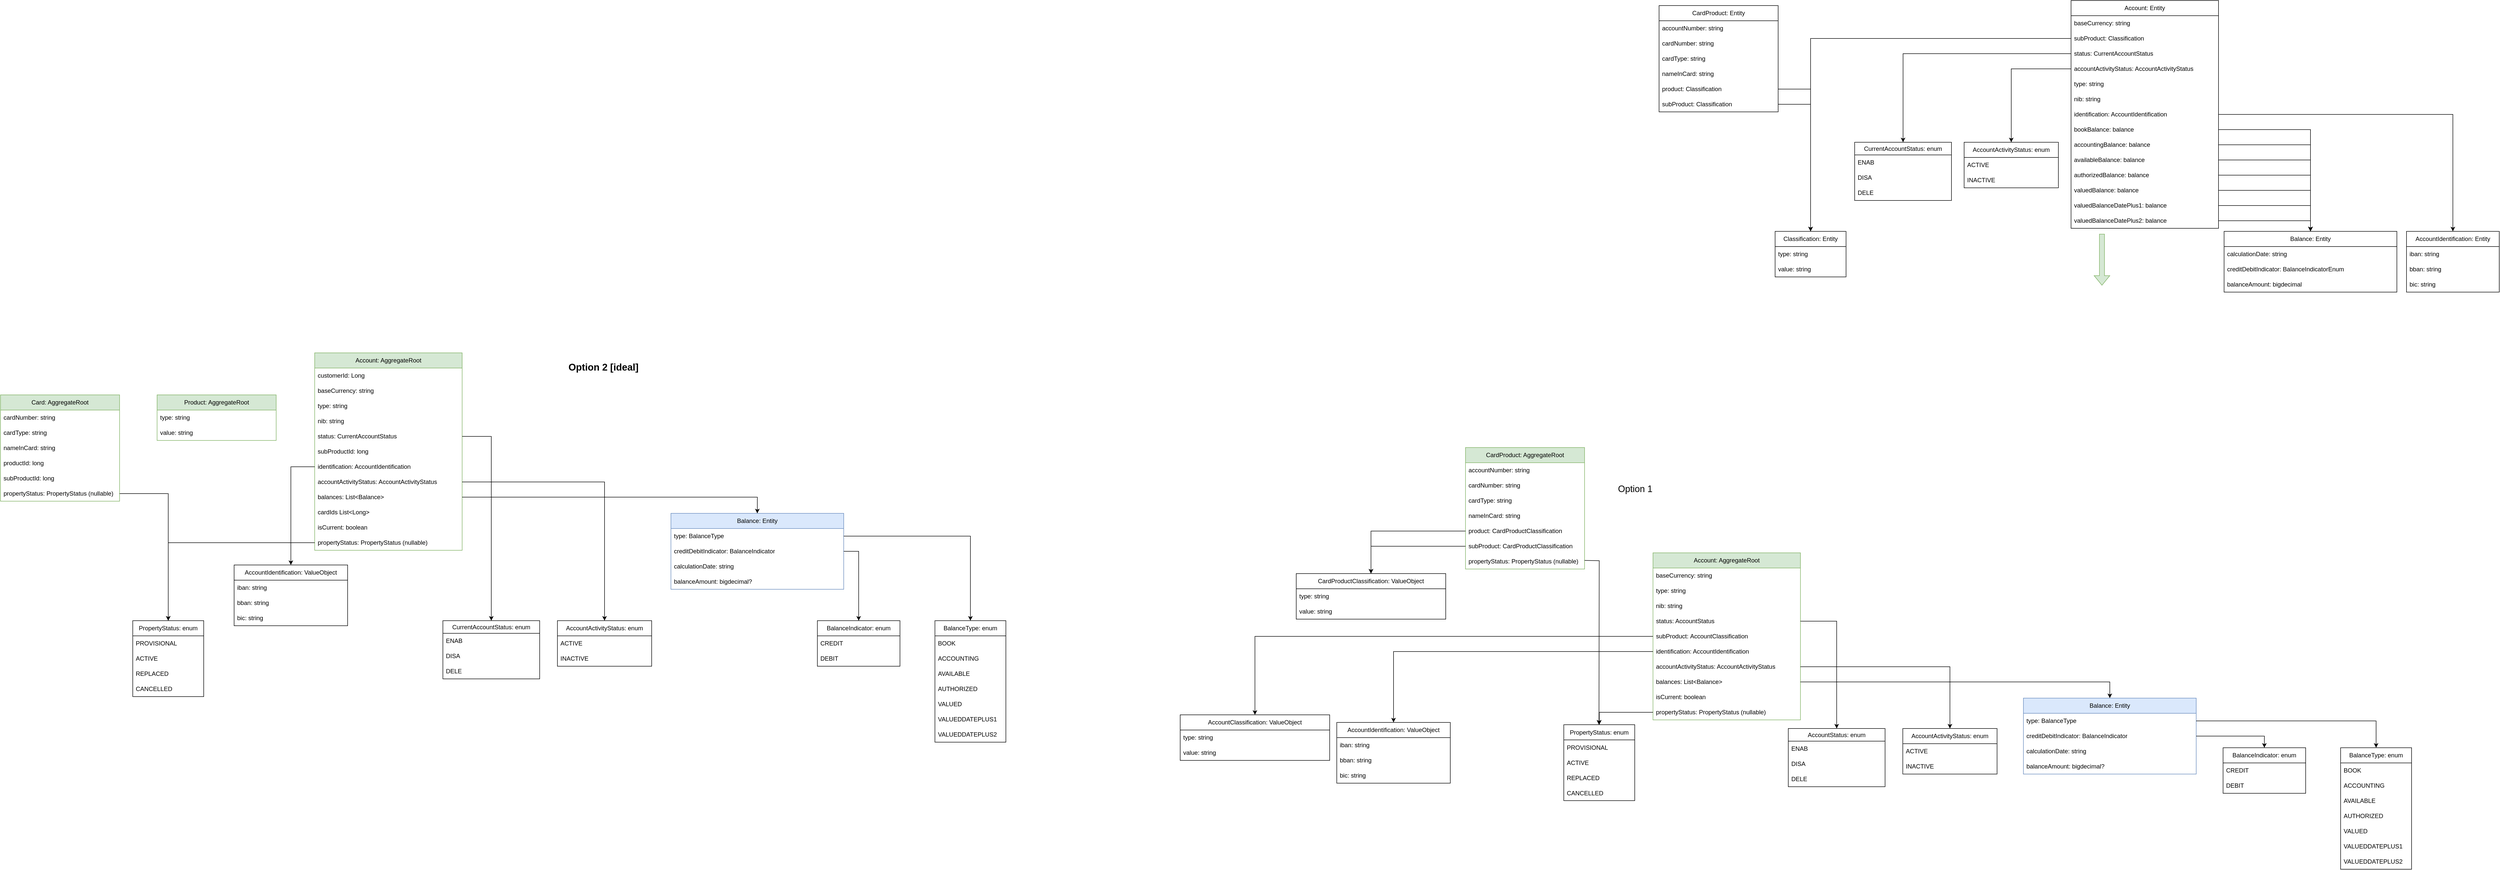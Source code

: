 <mxfile version="26.0.9">
  <diagram name="Page-1" id="qvDKCCn9182iHfG_xQ2Y">
    <mxGraphModel dx="4886" dy="636" grid="0" gridSize="10" guides="1" tooltips="1" connect="1" arrows="1" fold="1" page="1" pageScale="1" pageWidth="1169" pageHeight="827" background="#FFFFFF" math="0" shadow="0">
      <root>
        <mxCell id="0" />
        <mxCell id="1" parent="0" />
        <mxCell id="b9hZyvQg7cKvoraYlTHB-1" value="CardProduct: Entity" style="swimlane;fontStyle=0;childLayout=stackLayout;horizontal=1;startSize=30;horizontalStack=0;resizeParent=1;resizeParentMax=0;resizeLast=0;collapsible=1;marginBottom=0;whiteSpace=wrap;html=1;" parent="1" vertex="1">
          <mxGeometry x="-148" y="318" width="235" height="210" as="geometry" />
        </mxCell>
        <mxCell id="b9hZyvQg7cKvoraYlTHB-2" value="accountNumber: string" style="text;strokeColor=none;fillColor=none;align=left;verticalAlign=middle;spacingLeft=4;spacingRight=4;overflow=hidden;points=[[0,0.5],[1,0.5]];portConstraint=eastwest;rotatable=0;whiteSpace=wrap;html=1;" parent="b9hZyvQg7cKvoraYlTHB-1" vertex="1">
          <mxGeometry y="30" width="235" height="30" as="geometry" />
        </mxCell>
        <mxCell id="b9hZyvQg7cKvoraYlTHB-3" value="cardNumber: string" style="text;strokeColor=none;fillColor=none;align=left;verticalAlign=middle;spacingLeft=4;spacingRight=4;overflow=hidden;points=[[0,0.5],[1,0.5]];portConstraint=eastwest;rotatable=0;whiteSpace=wrap;html=1;" parent="b9hZyvQg7cKvoraYlTHB-1" vertex="1">
          <mxGeometry y="60" width="235" height="30" as="geometry" />
        </mxCell>
        <mxCell id="b9hZyvQg7cKvoraYlTHB-6" value="cardType: string" style="text;strokeColor=none;fillColor=none;align=left;verticalAlign=middle;spacingLeft=4;spacingRight=4;overflow=hidden;points=[[0,0.5],[1,0.5]];portConstraint=eastwest;rotatable=0;whiteSpace=wrap;html=1;" parent="b9hZyvQg7cKvoraYlTHB-1" vertex="1">
          <mxGeometry y="90" width="235" height="30" as="geometry" />
        </mxCell>
        <mxCell id="b9hZyvQg7cKvoraYlTHB-7" value="nameInCard: string" style="text;strokeColor=none;fillColor=none;align=left;verticalAlign=middle;spacingLeft=4;spacingRight=4;overflow=hidden;points=[[0,0.5],[1,0.5]];portConstraint=eastwest;rotatable=0;whiteSpace=wrap;html=1;" parent="b9hZyvQg7cKvoraYlTHB-1" vertex="1">
          <mxGeometry y="120" width="235" height="30" as="geometry" />
        </mxCell>
        <mxCell id="b9hZyvQg7cKvoraYlTHB-4" value="product: Classification" style="text;strokeColor=none;fillColor=none;align=left;verticalAlign=middle;spacingLeft=4;spacingRight=4;overflow=hidden;points=[[0,0.5],[1,0.5]];portConstraint=eastwest;rotatable=0;whiteSpace=wrap;html=1;" parent="b9hZyvQg7cKvoraYlTHB-1" vertex="1">
          <mxGeometry y="150" width="235" height="30" as="geometry" />
        </mxCell>
        <mxCell id="b9hZyvQg7cKvoraYlTHB-5" value="subProduct: Classification" style="text;strokeColor=none;fillColor=none;align=left;verticalAlign=middle;spacingLeft=4;spacingRight=4;overflow=hidden;points=[[0,0.5],[1,0.5]];portConstraint=eastwest;rotatable=0;whiteSpace=wrap;html=1;" parent="b9hZyvQg7cKvoraYlTHB-1" vertex="1">
          <mxGeometry y="180" width="235" height="30" as="geometry" />
        </mxCell>
        <mxCell id="b9hZyvQg7cKvoraYlTHB-8" value="Account: Entity" style="swimlane;fontStyle=0;childLayout=stackLayout;horizontal=1;startSize=30;horizontalStack=0;resizeParent=1;resizeParentMax=0;resizeLast=0;collapsible=1;marginBottom=0;whiteSpace=wrap;html=1;" parent="1" vertex="1">
          <mxGeometry x="665" y="308" width="291" height="450" as="geometry" />
        </mxCell>
        <mxCell id="b9hZyvQg7cKvoraYlTHB-9" value="baseCurrency: string" style="text;strokeColor=none;fillColor=none;align=left;verticalAlign=middle;spacingLeft=4;spacingRight=4;overflow=hidden;points=[[0,0.5],[1,0.5]];portConstraint=eastwest;rotatable=0;whiteSpace=wrap;html=1;" parent="b9hZyvQg7cKvoraYlTHB-8" vertex="1">
          <mxGeometry y="30" width="291" height="30" as="geometry" />
        </mxCell>
        <mxCell id="b9hZyvQg7cKvoraYlTHB-14" value="subProduct: Classification" style="text;strokeColor=none;fillColor=none;align=left;verticalAlign=middle;spacingLeft=4;spacingRight=4;overflow=hidden;points=[[0,0.5],[1,0.5]];portConstraint=eastwest;rotatable=0;whiteSpace=wrap;html=1;" parent="b9hZyvQg7cKvoraYlTHB-8" vertex="1">
          <mxGeometry y="60" width="291" height="30" as="geometry" />
        </mxCell>
        <mxCell id="b9hZyvQg7cKvoraYlTHB-11" value="status: CurrentAccountStatus" style="text;strokeColor=none;fillColor=none;align=left;verticalAlign=middle;spacingLeft=4;spacingRight=4;overflow=hidden;points=[[0,0.5],[1,0.5]];portConstraint=eastwest;rotatable=0;whiteSpace=wrap;html=1;" parent="b9hZyvQg7cKvoraYlTHB-8" vertex="1">
          <mxGeometry y="90" width="291" height="30" as="geometry" />
        </mxCell>
        <mxCell id="b9hZyvQg7cKvoraYlTHB-21" value="accountActivityStatus: AccountActivityStatus" style="text;strokeColor=none;fillColor=none;align=left;verticalAlign=middle;spacingLeft=4;spacingRight=4;overflow=hidden;points=[[0,0.5],[1,0.5]];portConstraint=eastwest;rotatable=0;whiteSpace=wrap;html=1;" parent="b9hZyvQg7cKvoraYlTHB-8" vertex="1">
          <mxGeometry y="120" width="291" height="30" as="geometry" />
        </mxCell>
        <mxCell id="b9hZyvQg7cKvoraYlTHB-12" value="type: string" style="text;strokeColor=none;fillColor=none;align=left;verticalAlign=middle;spacingLeft=4;spacingRight=4;overflow=hidden;points=[[0,0.5],[1,0.5]];portConstraint=eastwest;rotatable=0;whiteSpace=wrap;html=1;" parent="b9hZyvQg7cKvoraYlTHB-8" vertex="1">
          <mxGeometry y="150" width="291" height="30" as="geometry" />
        </mxCell>
        <mxCell id="b9hZyvQg7cKvoraYlTHB-13" value="nib: string" style="text;strokeColor=none;fillColor=none;align=left;verticalAlign=middle;spacingLeft=4;spacingRight=4;overflow=hidden;points=[[0,0.5],[1,0.5]];portConstraint=eastwest;rotatable=0;whiteSpace=wrap;html=1;" parent="b9hZyvQg7cKvoraYlTHB-8" vertex="1">
          <mxGeometry y="180" width="291" height="30" as="geometry" />
        </mxCell>
        <mxCell id="b9hZyvQg7cKvoraYlTHB-10" value="identification: AccountIdentification" style="text;strokeColor=none;fillColor=none;align=left;verticalAlign=middle;spacingLeft=4;spacingRight=4;overflow=hidden;points=[[0,0.5],[1,0.5]];portConstraint=eastwest;rotatable=0;whiteSpace=wrap;html=1;" parent="b9hZyvQg7cKvoraYlTHB-8" vertex="1">
          <mxGeometry y="210" width="291" height="30" as="geometry" />
        </mxCell>
        <mxCell id="b9hZyvQg7cKvoraYlTHB-15" value="bookBalance: balance" style="text;strokeColor=none;fillColor=none;align=left;verticalAlign=middle;spacingLeft=4;spacingRight=4;overflow=hidden;points=[[0,0.5],[1,0.5]];portConstraint=eastwest;rotatable=0;whiteSpace=wrap;html=1;" parent="b9hZyvQg7cKvoraYlTHB-8" vertex="1">
          <mxGeometry y="240" width="291" height="30" as="geometry" />
        </mxCell>
        <mxCell id="b9hZyvQg7cKvoraYlTHB-16" value="accountingBalance: balance" style="text;strokeColor=none;fillColor=none;align=left;verticalAlign=middle;spacingLeft=4;spacingRight=4;overflow=hidden;points=[[0,0.5],[1,0.5]];portConstraint=eastwest;rotatable=0;whiteSpace=wrap;html=1;" parent="b9hZyvQg7cKvoraYlTHB-8" vertex="1">
          <mxGeometry y="270" width="291" height="30" as="geometry" />
        </mxCell>
        <mxCell id="b9hZyvQg7cKvoraYlTHB-17" value="availableBalance: balance" style="text;strokeColor=none;fillColor=none;align=left;verticalAlign=middle;spacingLeft=4;spacingRight=4;overflow=hidden;points=[[0,0.5],[1,0.5]];portConstraint=eastwest;rotatable=0;whiteSpace=wrap;html=1;" parent="b9hZyvQg7cKvoraYlTHB-8" vertex="1">
          <mxGeometry y="300" width="291" height="30" as="geometry" />
        </mxCell>
        <mxCell id="b9hZyvQg7cKvoraYlTHB-18" value="authorizedBalance: balance" style="text;strokeColor=none;fillColor=none;align=left;verticalAlign=middle;spacingLeft=4;spacingRight=4;overflow=hidden;points=[[0,0.5],[1,0.5]];portConstraint=eastwest;rotatable=0;whiteSpace=wrap;html=1;" parent="b9hZyvQg7cKvoraYlTHB-8" vertex="1">
          <mxGeometry y="330" width="291" height="30" as="geometry" />
        </mxCell>
        <mxCell id="b9hZyvQg7cKvoraYlTHB-19" value="valuedBalance: balance" style="text;strokeColor=none;fillColor=none;align=left;verticalAlign=middle;spacingLeft=4;spacingRight=4;overflow=hidden;points=[[0,0.5],[1,0.5]];portConstraint=eastwest;rotatable=0;whiteSpace=wrap;html=1;" parent="b9hZyvQg7cKvoraYlTHB-8" vertex="1">
          <mxGeometry y="360" width="291" height="30" as="geometry" />
        </mxCell>
        <mxCell id="b9hZyvQg7cKvoraYlTHB-20" value="valuedBalanceDatePlus1: balance" style="text;strokeColor=none;fillColor=none;align=left;verticalAlign=middle;spacingLeft=4;spacingRight=4;overflow=hidden;points=[[0,0.5],[1,0.5]];portConstraint=eastwest;rotatable=0;whiteSpace=wrap;html=1;" parent="b9hZyvQg7cKvoraYlTHB-8" vertex="1">
          <mxGeometry y="390" width="291" height="30" as="geometry" />
        </mxCell>
        <mxCell id="b9hZyvQg7cKvoraYlTHB-22" value="valuedBalanceDatePlus2: balance" style="text;strokeColor=none;fillColor=none;align=left;verticalAlign=middle;spacingLeft=4;spacingRight=4;overflow=hidden;points=[[0,0.5],[1,0.5]];portConstraint=eastwest;rotatable=0;whiteSpace=wrap;html=1;" parent="b9hZyvQg7cKvoraYlTHB-8" vertex="1">
          <mxGeometry y="420" width="291" height="30" as="geometry" />
        </mxCell>
        <mxCell id="b9hZyvQg7cKvoraYlTHB-24" value="Classification: Entity" style="swimlane;fontStyle=0;childLayout=stackLayout;horizontal=1;startSize=30;horizontalStack=0;resizeParent=1;resizeParentMax=0;resizeLast=0;collapsible=1;marginBottom=0;whiteSpace=wrap;html=1;" parent="1" vertex="1">
          <mxGeometry x="80.997" y="763.995" width="140" height="90" as="geometry" />
        </mxCell>
        <mxCell id="b9hZyvQg7cKvoraYlTHB-25" value="type: string" style="text;strokeColor=none;fillColor=none;align=left;verticalAlign=middle;spacingLeft=4;spacingRight=4;overflow=hidden;points=[[0,0.5],[1,0.5]];portConstraint=eastwest;rotatable=0;whiteSpace=wrap;html=1;" parent="b9hZyvQg7cKvoraYlTHB-24" vertex="1">
          <mxGeometry y="30" width="140" height="30" as="geometry" />
        </mxCell>
        <mxCell id="b9hZyvQg7cKvoraYlTHB-26" value="value: string" style="text;strokeColor=none;fillColor=none;align=left;verticalAlign=middle;spacingLeft=4;spacingRight=4;overflow=hidden;points=[[0,0.5],[1,0.5]];portConstraint=eastwest;rotatable=0;whiteSpace=wrap;html=1;" parent="b9hZyvQg7cKvoraYlTHB-24" vertex="1">
          <mxGeometry y="60" width="140" height="30" as="geometry" />
        </mxCell>
        <mxCell id="b9hZyvQg7cKvoraYlTHB-23" style="edgeStyle=orthogonalEdgeStyle;rounded=0;orthogonalLoop=1;jettySize=auto;html=1;" parent="1" source="b9hZyvQg7cKvoraYlTHB-5" target="b9hZyvQg7cKvoraYlTHB-24" edge="1">
          <mxGeometry relative="1" as="geometry">
            <mxPoint x="622.947" y="536.035" as="targetPoint" />
          </mxGeometry>
        </mxCell>
        <mxCell id="b9hZyvQg7cKvoraYlTHB-28" style="edgeStyle=orthogonalEdgeStyle;rounded=0;orthogonalLoop=1;jettySize=auto;html=1;entryX=0.5;entryY=0;entryDx=0;entryDy=0;" parent="1" source="b9hZyvQg7cKvoraYlTHB-4" target="b9hZyvQg7cKvoraYlTHB-24" edge="1">
          <mxGeometry relative="1" as="geometry" />
        </mxCell>
        <mxCell id="b9hZyvQg7cKvoraYlTHB-29" style="edgeStyle=orthogonalEdgeStyle;rounded=0;orthogonalLoop=1;jettySize=auto;html=1;entryX=0.5;entryY=0;entryDx=0;entryDy=0;" parent="1" source="b9hZyvQg7cKvoraYlTHB-14" target="b9hZyvQg7cKvoraYlTHB-24" edge="1">
          <mxGeometry relative="1" as="geometry" />
        </mxCell>
        <mxCell id="b9hZyvQg7cKvoraYlTHB-31" value="Balance: Entity" style="swimlane;fontStyle=0;childLayout=stackLayout;horizontal=1;startSize=30;horizontalStack=0;resizeParent=1;resizeParentMax=0;resizeLast=0;collapsible=1;marginBottom=0;whiteSpace=wrap;html=1;" parent="1" vertex="1">
          <mxGeometry x="967" y="764" width="341" height="120" as="geometry" />
        </mxCell>
        <mxCell id="b9hZyvQg7cKvoraYlTHB-32" value="calculationDate: string" style="text;strokeColor=none;fillColor=none;align=left;verticalAlign=middle;spacingLeft=4;spacingRight=4;overflow=hidden;points=[[0,0.5],[1,0.5]];portConstraint=eastwest;rotatable=0;whiteSpace=wrap;html=1;" parent="b9hZyvQg7cKvoraYlTHB-31" vertex="1">
          <mxGeometry y="30" width="341" height="30" as="geometry" />
        </mxCell>
        <mxCell id="b9hZyvQg7cKvoraYlTHB-33" value="creditDebitIndicator: BalanceIndicatorEnum" style="text;strokeColor=none;fillColor=none;align=left;verticalAlign=middle;spacingLeft=4;spacingRight=4;overflow=hidden;points=[[0,0.5],[1,0.5]];portConstraint=eastwest;rotatable=0;whiteSpace=wrap;html=1;" parent="b9hZyvQg7cKvoraYlTHB-31" vertex="1">
          <mxGeometry y="60" width="341" height="30" as="geometry" />
        </mxCell>
        <mxCell id="b9hZyvQg7cKvoraYlTHB-34" value="balanceAmount: bigdecimal" style="text;strokeColor=none;fillColor=none;align=left;verticalAlign=middle;spacingLeft=4;spacingRight=4;overflow=hidden;points=[[0,0.5],[1,0.5]];portConstraint=eastwest;rotatable=0;whiteSpace=wrap;html=1;" parent="b9hZyvQg7cKvoraYlTHB-31" vertex="1">
          <mxGeometry y="90" width="341" height="30" as="geometry" />
        </mxCell>
        <mxCell id="b9hZyvQg7cKvoraYlTHB-30" style="edgeStyle=orthogonalEdgeStyle;rounded=0;orthogonalLoop=1;jettySize=auto;html=1;" parent="1" source="b9hZyvQg7cKvoraYlTHB-15" target="b9hZyvQg7cKvoraYlTHB-31" edge="1">
          <mxGeometry relative="1" as="geometry">
            <mxPoint x="1029" y="561.222" as="targetPoint" />
          </mxGeometry>
        </mxCell>
        <mxCell id="b9hZyvQg7cKvoraYlTHB-41" style="edgeStyle=orthogonalEdgeStyle;rounded=0;orthogonalLoop=1;jettySize=auto;html=1;entryX=0.5;entryY=0;entryDx=0;entryDy=0;" parent="1" source="b9hZyvQg7cKvoraYlTHB-16" target="b9hZyvQg7cKvoraYlTHB-31" edge="1">
          <mxGeometry relative="1" as="geometry" />
        </mxCell>
        <mxCell id="b9hZyvQg7cKvoraYlTHB-43" style="edgeStyle=orthogonalEdgeStyle;rounded=0;orthogonalLoop=1;jettySize=auto;html=1;" parent="1" source="b9hZyvQg7cKvoraYlTHB-17" target="b9hZyvQg7cKvoraYlTHB-31" edge="1">
          <mxGeometry relative="1" as="geometry" />
        </mxCell>
        <mxCell id="b9hZyvQg7cKvoraYlTHB-44" style="edgeStyle=orthogonalEdgeStyle;rounded=0;orthogonalLoop=1;jettySize=auto;html=1;entryX=0.5;entryY=0;entryDx=0;entryDy=0;" parent="1" source="b9hZyvQg7cKvoraYlTHB-18" target="b9hZyvQg7cKvoraYlTHB-31" edge="1">
          <mxGeometry relative="1" as="geometry" />
        </mxCell>
        <mxCell id="b9hZyvQg7cKvoraYlTHB-45" style="edgeStyle=orthogonalEdgeStyle;rounded=0;orthogonalLoop=1;jettySize=auto;html=1;entryX=0.5;entryY=0;entryDx=0;entryDy=0;" parent="1" source="b9hZyvQg7cKvoraYlTHB-19" target="b9hZyvQg7cKvoraYlTHB-31" edge="1">
          <mxGeometry relative="1" as="geometry" />
        </mxCell>
        <mxCell id="b9hZyvQg7cKvoraYlTHB-46" style="edgeStyle=orthogonalEdgeStyle;rounded=0;orthogonalLoop=1;jettySize=auto;html=1;entryX=0.5;entryY=0;entryDx=0;entryDy=0;" parent="1" source="b9hZyvQg7cKvoraYlTHB-20" target="b9hZyvQg7cKvoraYlTHB-31" edge="1">
          <mxGeometry relative="1" as="geometry" />
        </mxCell>
        <mxCell id="b9hZyvQg7cKvoraYlTHB-47" style="edgeStyle=orthogonalEdgeStyle;rounded=0;orthogonalLoop=1;jettySize=auto;html=1;entryX=0.5;entryY=0;entryDx=0;entryDy=0;" parent="1" source="b9hZyvQg7cKvoraYlTHB-22" target="b9hZyvQg7cKvoraYlTHB-31" edge="1">
          <mxGeometry relative="1" as="geometry" />
        </mxCell>
        <mxCell id="b9hZyvQg7cKvoraYlTHB-49" value="AccountIdentification: Entity" style="swimlane;fontStyle=0;childLayout=stackLayout;horizontal=1;startSize=30;horizontalStack=0;resizeParent=1;resizeParentMax=0;resizeLast=0;collapsible=1;marginBottom=0;whiteSpace=wrap;html=1;" parent="1" vertex="1">
          <mxGeometry x="1327" y="764" width="183" height="120" as="geometry" />
        </mxCell>
        <mxCell id="b9hZyvQg7cKvoraYlTHB-50" value="iban: string" style="text;strokeColor=none;fillColor=none;align=left;verticalAlign=middle;spacingLeft=4;spacingRight=4;overflow=hidden;points=[[0,0.5],[1,0.5]];portConstraint=eastwest;rotatable=0;whiteSpace=wrap;html=1;" parent="b9hZyvQg7cKvoraYlTHB-49" vertex="1">
          <mxGeometry y="30" width="183" height="30" as="geometry" />
        </mxCell>
        <mxCell id="b9hZyvQg7cKvoraYlTHB-51" value="bban: string" style="text;strokeColor=none;fillColor=none;align=left;verticalAlign=middle;spacingLeft=4;spacingRight=4;overflow=hidden;points=[[0,0.5],[1,0.5]];portConstraint=eastwest;rotatable=0;whiteSpace=wrap;html=1;" parent="b9hZyvQg7cKvoraYlTHB-49" vertex="1">
          <mxGeometry y="60" width="183" height="30" as="geometry" />
        </mxCell>
        <mxCell id="b9hZyvQg7cKvoraYlTHB-52" value="bic: string" style="text;strokeColor=none;fillColor=none;align=left;verticalAlign=middle;spacingLeft=4;spacingRight=4;overflow=hidden;points=[[0,0.5],[1,0.5]];portConstraint=eastwest;rotatable=0;whiteSpace=wrap;html=1;" parent="b9hZyvQg7cKvoraYlTHB-49" vertex="1">
          <mxGeometry y="90" width="183" height="30" as="geometry" />
        </mxCell>
        <mxCell id="b9hZyvQg7cKvoraYlTHB-48" style="edgeStyle=orthogonalEdgeStyle;rounded=0;orthogonalLoop=1;jettySize=auto;html=1;" parent="1" source="b9hZyvQg7cKvoraYlTHB-10" target="b9hZyvQg7cKvoraYlTHB-49" edge="1">
          <mxGeometry relative="1" as="geometry">
            <mxPoint x="1179.222" y="452.778" as="targetPoint" />
          </mxGeometry>
        </mxCell>
        <mxCell id="b9hZyvQg7cKvoraYlTHB-54" value="CurrentAccountStatus: enum" style="swimlane;fontStyle=0;childLayout=stackLayout;horizontal=1;startSize=25;horizontalStack=0;resizeParent=1;resizeParentMax=0;resizeLast=0;collapsible=1;marginBottom=0;whiteSpace=wrap;html=1;" parent="1" vertex="1">
          <mxGeometry x="238" y="588" width="191" height="115" as="geometry" />
        </mxCell>
        <mxCell id="b9hZyvQg7cKvoraYlTHB-55" value="ENAB" style="text;strokeColor=none;fillColor=none;align=left;verticalAlign=middle;spacingLeft=4;spacingRight=4;overflow=hidden;points=[[0,0.5],[1,0.5]];portConstraint=eastwest;rotatable=0;whiteSpace=wrap;html=1;" parent="b9hZyvQg7cKvoraYlTHB-54" vertex="1">
          <mxGeometry y="25" width="191" height="30" as="geometry" />
        </mxCell>
        <mxCell id="b9hZyvQg7cKvoraYlTHB-56" value="DISA" style="text;strokeColor=none;fillColor=none;align=left;verticalAlign=middle;spacingLeft=4;spacingRight=4;overflow=hidden;points=[[0,0.5],[1,0.5]];portConstraint=eastwest;rotatable=0;whiteSpace=wrap;html=1;" parent="b9hZyvQg7cKvoraYlTHB-54" vertex="1">
          <mxGeometry y="55" width="191" height="30" as="geometry" />
        </mxCell>
        <mxCell id="b9hZyvQg7cKvoraYlTHB-57" value="DELE" style="text;strokeColor=none;fillColor=none;align=left;verticalAlign=middle;spacingLeft=4;spacingRight=4;overflow=hidden;points=[[0,0.5],[1,0.5]];portConstraint=eastwest;rotatable=0;whiteSpace=wrap;html=1;" parent="b9hZyvQg7cKvoraYlTHB-54" vertex="1">
          <mxGeometry y="85" width="191" height="30" as="geometry" />
        </mxCell>
        <mxCell id="b9hZyvQg7cKvoraYlTHB-53" style="edgeStyle=orthogonalEdgeStyle;rounded=0;orthogonalLoop=1;jettySize=auto;html=1;" parent="1" source="b9hZyvQg7cKvoraYlTHB-11" target="b9hZyvQg7cKvoraYlTHB-54" edge="1">
          <mxGeometry relative="1" as="geometry">
            <mxPoint x="449.238" y="449.095" as="targetPoint" />
          </mxGeometry>
        </mxCell>
        <mxCell id="b9hZyvQg7cKvoraYlTHB-59" value="AccountActivityStatus: enum" style="swimlane;fontStyle=0;childLayout=stackLayout;horizontal=1;startSize=30;horizontalStack=0;resizeParent=1;resizeParentMax=0;resizeLast=0;collapsible=1;marginBottom=0;whiteSpace=wrap;html=1;" parent="1" vertex="1">
          <mxGeometry x="454" y="588" width="186" height="90" as="geometry" />
        </mxCell>
        <mxCell id="b9hZyvQg7cKvoraYlTHB-60" value="ACTIVE" style="text;strokeColor=none;fillColor=none;align=left;verticalAlign=middle;spacingLeft=4;spacingRight=4;overflow=hidden;points=[[0,0.5],[1,0.5]];portConstraint=eastwest;rotatable=0;whiteSpace=wrap;html=1;" parent="b9hZyvQg7cKvoraYlTHB-59" vertex="1">
          <mxGeometry y="30" width="186" height="30" as="geometry" />
        </mxCell>
        <mxCell id="b9hZyvQg7cKvoraYlTHB-61" value="INACTIVE" style="text;strokeColor=none;fillColor=none;align=left;verticalAlign=middle;spacingLeft=4;spacingRight=4;overflow=hidden;points=[[0,0.5],[1,0.5]];portConstraint=eastwest;rotatable=0;whiteSpace=wrap;html=1;" parent="b9hZyvQg7cKvoraYlTHB-59" vertex="1">
          <mxGeometry y="60" width="186" height="30" as="geometry" />
        </mxCell>
        <mxCell id="b9hZyvQg7cKvoraYlTHB-58" style="edgeStyle=orthogonalEdgeStyle;rounded=0;orthogonalLoop=1;jettySize=auto;html=1;" parent="1" source="b9hZyvQg7cKvoraYlTHB-21" target="b9hZyvQg7cKvoraYlTHB-59" edge="1">
          <mxGeometry relative="1" as="geometry">
            <mxPoint x="491.667" y="470.048" as="targetPoint" />
          </mxGeometry>
        </mxCell>
        <mxCell id="b9hZyvQg7cKvoraYlTHB-63" value="Account: AggregateRoot" style="swimlane;fontStyle=0;childLayout=stackLayout;horizontal=1;startSize=30;horizontalStack=0;resizeParent=1;resizeParentMax=0;resizeLast=0;collapsible=1;marginBottom=0;whiteSpace=wrap;html=1;fillColor=#d5e8d4;strokeColor=#82b366;" parent="1" vertex="1">
          <mxGeometry x="-160" y="1399" width="291" height="330" as="geometry" />
        </mxCell>
        <mxCell id="b9hZyvQg7cKvoraYlTHB-64" value="baseCurrency: string" style="text;strokeColor=none;fillColor=none;align=left;verticalAlign=middle;spacingLeft=4;spacingRight=4;overflow=hidden;points=[[0,0.5],[1,0.5]];portConstraint=eastwest;rotatable=0;whiteSpace=wrap;html=1;" parent="b9hZyvQg7cKvoraYlTHB-63" vertex="1">
          <mxGeometry y="30" width="291" height="30" as="geometry" />
        </mxCell>
        <mxCell id="b9hZyvQg7cKvoraYlTHB-68" value="type: string" style="text;align=left;verticalAlign=middle;spacingLeft=4;spacingRight=4;overflow=hidden;points=[[0,0.5],[1,0.5]];portConstraint=eastwest;rotatable=0;whiteSpace=wrap;html=1;" parent="b9hZyvQg7cKvoraYlTHB-63" vertex="1">
          <mxGeometry y="60" width="291" height="30" as="geometry" />
        </mxCell>
        <mxCell id="b9hZyvQg7cKvoraYlTHB-69" value="nib: string" style="text;strokeColor=none;fillColor=none;align=left;verticalAlign=middle;spacingLeft=4;spacingRight=4;overflow=hidden;points=[[0,0.5],[1,0.5]];portConstraint=eastwest;rotatable=0;whiteSpace=wrap;html=1;" parent="b9hZyvQg7cKvoraYlTHB-63" vertex="1">
          <mxGeometry y="90" width="291" height="30" as="geometry" />
        </mxCell>
        <mxCell id="b9hZyvQg7cKvoraYlTHB-66" value="status: AccountStatus" style="text;strokeColor=none;fillColor=none;align=left;verticalAlign=middle;spacingLeft=4;spacingRight=4;overflow=hidden;points=[[0,0.5],[1,0.5]];portConstraint=eastwest;rotatable=0;whiteSpace=wrap;html=1;" parent="b9hZyvQg7cKvoraYlTHB-63" vertex="1">
          <mxGeometry y="120" width="291" height="30" as="geometry" />
        </mxCell>
        <mxCell id="b9hZyvQg7cKvoraYlTHB-65" value="subProduct:&amp;nbsp;&lt;span style=&quot;text-align: center;&quot;&gt;AccountClassification&lt;/span&gt;" style="text;strokeColor=none;fillColor=none;align=left;verticalAlign=middle;spacingLeft=4;spacingRight=4;overflow=hidden;points=[[0,0.5],[1,0.5]];portConstraint=eastwest;rotatable=0;whiteSpace=wrap;html=1;" parent="b9hZyvQg7cKvoraYlTHB-63" vertex="1">
          <mxGeometry y="150" width="291" height="30" as="geometry" />
        </mxCell>
        <mxCell id="b9hZyvQg7cKvoraYlTHB-70" value="identification: AccountIdentification" style="text;strokeColor=none;fillColor=none;align=left;verticalAlign=middle;spacingLeft=4;spacingRight=4;overflow=hidden;points=[[0,0.5],[1,0.5]];portConstraint=eastwest;rotatable=0;whiteSpace=wrap;html=1;" parent="b9hZyvQg7cKvoraYlTHB-63" vertex="1">
          <mxGeometry y="180" width="291" height="30" as="geometry" />
        </mxCell>
        <mxCell id="b9hZyvQg7cKvoraYlTHB-67" value="accountActivityStatus: AccountActivityStatus" style="text;strokeColor=none;fillColor=none;align=left;verticalAlign=middle;spacingLeft=4;spacingRight=4;overflow=hidden;points=[[0,0.5],[1,0.5]];portConstraint=eastwest;rotatable=0;whiteSpace=wrap;html=1;" parent="b9hZyvQg7cKvoraYlTHB-63" vertex="1">
          <mxGeometry y="210" width="291" height="30" as="geometry" />
        </mxCell>
        <mxCell id="b9hZyvQg7cKvoraYlTHB-77" value="balances: List&amp;lt;Balance&amp;gt;" style="text;strokeColor=none;fillColor=none;align=left;verticalAlign=middle;spacingLeft=4;spacingRight=4;overflow=hidden;points=[[0,0.5],[1,0.5]];portConstraint=eastwest;rotatable=0;whiteSpace=wrap;html=1;" parent="b9hZyvQg7cKvoraYlTHB-63" vertex="1">
          <mxGeometry y="240" width="291" height="30" as="geometry" />
        </mxCell>
        <mxCell id="KCXy7ynhLXZqPcPwJAb3-113" value="isCurrent: boolean" style="text;strokeColor=none;fillColor=none;align=left;verticalAlign=middle;spacingLeft=4;spacingRight=4;overflow=hidden;points=[[0,0.5],[1,0.5]];portConstraint=eastwest;rotatable=0;whiteSpace=wrap;html=1;" parent="b9hZyvQg7cKvoraYlTHB-63" vertex="1">
          <mxGeometry y="270" width="291" height="30" as="geometry" />
        </mxCell>
        <mxCell id="KCXy7ynhLXZqPcPwJAb3-114" value="propertyStatus: PropertyStatus (nullable)" style="text;strokeColor=none;fillColor=none;align=left;verticalAlign=middle;spacingLeft=4;spacingRight=4;overflow=hidden;points=[[0,0.5],[1,0.5]];portConstraint=eastwest;rotatable=0;whiteSpace=wrap;html=1;" parent="b9hZyvQg7cKvoraYlTHB-63" vertex="1">
          <mxGeometry y="300" width="291" height="30" as="geometry" />
        </mxCell>
        <mxCell id="b9hZyvQg7cKvoraYlTHB-79" value="Balance: Entity" style="swimlane;fontStyle=0;childLayout=stackLayout;horizontal=1;startSize=30;horizontalStack=0;resizeParent=1;resizeParentMax=0;resizeLast=0;collapsible=1;marginBottom=0;whiteSpace=wrap;html=1;fillColor=#dae8fc;strokeColor=#6c8ebf;" parent="1" vertex="1">
          <mxGeometry x="571" y="1686" width="341" height="150" as="geometry" />
        </mxCell>
        <mxCell id="b9hZyvQg7cKvoraYlTHB-84" value="type: BalanceType" style="text;strokeColor=none;fillColor=none;align=left;verticalAlign=middle;spacingLeft=4;spacingRight=4;overflow=hidden;points=[[0,0.5],[1,0.5]];portConstraint=eastwest;rotatable=0;whiteSpace=wrap;html=1;" parent="b9hZyvQg7cKvoraYlTHB-79" vertex="1">
          <mxGeometry y="30" width="341" height="30" as="geometry" />
        </mxCell>
        <mxCell id="b9hZyvQg7cKvoraYlTHB-81" value="creditDebitIndicator: BalanceIndicator" style="text;strokeColor=none;fillColor=none;align=left;verticalAlign=middle;spacingLeft=4;spacingRight=4;overflow=hidden;points=[[0,0.5],[1,0.5]];portConstraint=eastwest;rotatable=0;whiteSpace=wrap;html=1;" parent="b9hZyvQg7cKvoraYlTHB-79" vertex="1">
          <mxGeometry y="60" width="341" height="30" as="geometry" />
        </mxCell>
        <mxCell id="b9hZyvQg7cKvoraYlTHB-80" value="calculationDate: string" style="text;strokeColor=none;fillColor=none;align=left;verticalAlign=middle;spacingLeft=4;spacingRight=4;overflow=hidden;points=[[0,0.5],[1,0.5]];portConstraint=eastwest;rotatable=0;whiteSpace=wrap;html=1;" parent="b9hZyvQg7cKvoraYlTHB-79" vertex="1">
          <mxGeometry y="90" width="341" height="30" as="geometry" />
        </mxCell>
        <mxCell id="b9hZyvQg7cKvoraYlTHB-82" value="balanceAmount: bigdecimal?" style="text;strokeColor=none;fillColor=none;align=left;verticalAlign=middle;spacingLeft=4;spacingRight=4;overflow=hidden;points=[[0,0.5],[1,0.5]];portConstraint=eastwest;rotatable=0;whiteSpace=wrap;html=1;" parent="b9hZyvQg7cKvoraYlTHB-79" vertex="1">
          <mxGeometry y="120" width="341" height="30" as="geometry" />
        </mxCell>
        <mxCell id="b9hZyvQg7cKvoraYlTHB-85" style="edgeStyle=orthogonalEdgeStyle;rounded=0;orthogonalLoop=1;jettySize=auto;html=1;entryX=0.5;entryY=0;entryDx=0;entryDy=0;" parent="1" source="b9hZyvQg7cKvoraYlTHB-77" target="b9hZyvQg7cKvoraYlTHB-79" edge="1">
          <mxGeometry relative="1" as="geometry" />
        </mxCell>
        <mxCell id="b9hZyvQg7cKvoraYlTHB-87" value="BalanceType: enum" style="swimlane;fontStyle=0;childLayout=stackLayout;horizontal=1;startSize=30;horizontalStack=0;resizeParent=1;resizeParentMax=0;resizeLast=0;collapsible=1;marginBottom=0;whiteSpace=wrap;html=1;" parent="1" vertex="1">
          <mxGeometry x="1197" y="1784" width="140" height="240" as="geometry" />
        </mxCell>
        <mxCell id="b9hZyvQg7cKvoraYlTHB-88" value="BOOK" style="text;strokeColor=none;fillColor=none;align=left;verticalAlign=middle;spacingLeft=4;spacingRight=4;overflow=hidden;points=[[0,0.5],[1,0.5]];portConstraint=eastwest;rotatable=0;whiteSpace=wrap;html=1;" parent="b9hZyvQg7cKvoraYlTHB-87" vertex="1">
          <mxGeometry y="30" width="140" height="30" as="geometry" />
        </mxCell>
        <mxCell id="b9hZyvQg7cKvoraYlTHB-89" value="ACCOUNTING" style="text;strokeColor=none;fillColor=none;align=left;verticalAlign=middle;spacingLeft=4;spacingRight=4;overflow=hidden;points=[[0,0.5],[1,0.5]];portConstraint=eastwest;rotatable=0;whiteSpace=wrap;html=1;" parent="b9hZyvQg7cKvoraYlTHB-87" vertex="1">
          <mxGeometry y="60" width="140" height="30" as="geometry" />
        </mxCell>
        <mxCell id="b9hZyvQg7cKvoraYlTHB-90" value="AVAILABLE" style="text;strokeColor=none;fillColor=none;align=left;verticalAlign=middle;spacingLeft=4;spacingRight=4;overflow=hidden;points=[[0,0.5],[1,0.5]];portConstraint=eastwest;rotatable=0;whiteSpace=wrap;html=1;" parent="b9hZyvQg7cKvoraYlTHB-87" vertex="1">
          <mxGeometry y="90" width="140" height="30" as="geometry" />
        </mxCell>
        <mxCell id="b9hZyvQg7cKvoraYlTHB-91" value="AUTHORIZED" style="text;strokeColor=none;fillColor=none;align=left;verticalAlign=middle;spacingLeft=4;spacingRight=4;overflow=hidden;points=[[0,0.5],[1,0.5]];portConstraint=eastwest;rotatable=0;whiteSpace=wrap;html=1;" parent="b9hZyvQg7cKvoraYlTHB-87" vertex="1">
          <mxGeometry y="120" width="140" height="30" as="geometry" />
        </mxCell>
        <mxCell id="b9hZyvQg7cKvoraYlTHB-92" value="VALUED" style="text;strokeColor=none;fillColor=none;align=left;verticalAlign=middle;spacingLeft=4;spacingRight=4;overflow=hidden;points=[[0,0.5],[1,0.5]];portConstraint=eastwest;rotatable=0;whiteSpace=wrap;html=1;" parent="b9hZyvQg7cKvoraYlTHB-87" vertex="1">
          <mxGeometry y="150" width="140" height="30" as="geometry" />
        </mxCell>
        <mxCell id="b9hZyvQg7cKvoraYlTHB-93" value="VALUEDDATEPLUS1" style="text;strokeColor=none;fillColor=none;align=left;verticalAlign=middle;spacingLeft=4;spacingRight=4;overflow=hidden;points=[[0,0.5],[1,0.5]];portConstraint=eastwest;rotatable=0;whiteSpace=wrap;html=1;" parent="b9hZyvQg7cKvoraYlTHB-87" vertex="1">
          <mxGeometry y="180" width="140" height="30" as="geometry" />
        </mxCell>
        <mxCell id="b9hZyvQg7cKvoraYlTHB-94" value="VALUEDDATEPLUS2" style="text;strokeColor=none;fillColor=none;align=left;verticalAlign=middle;spacingLeft=4;spacingRight=4;overflow=hidden;points=[[0,0.5],[1,0.5]];portConstraint=eastwest;rotatable=0;whiteSpace=wrap;html=1;" parent="b9hZyvQg7cKvoraYlTHB-87" vertex="1">
          <mxGeometry y="210" width="140" height="30" as="geometry" />
        </mxCell>
        <mxCell id="b9hZyvQg7cKvoraYlTHB-86" style="edgeStyle=orthogonalEdgeStyle;rounded=0;orthogonalLoop=1;jettySize=auto;html=1;" parent="1" source="b9hZyvQg7cKvoraYlTHB-84" target="b9hZyvQg7cKvoraYlTHB-87" edge="1">
          <mxGeometry relative="1" as="geometry">
            <mxPoint x="1070" y="1719" as="targetPoint" />
          </mxGeometry>
        </mxCell>
        <mxCell id="b9hZyvQg7cKvoraYlTHB-95" value="" style="shape=flexArrow;endArrow=classic;html=1;rounded=0;fillColor=#d5e8d4;strokeColor=#82b366;" parent="1" edge="1">
          <mxGeometry width="50" height="50" relative="1" as="geometry">
            <mxPoint x="726" y="769" as="sourcePoint" />
            <mxPoint x="726" y="871" as="targetPoint" />
          </mxGeometry>
        </mxCell>
        <mxCell id="b9hZyvQg7cKvoraYlTHB-98" value="BalanceIndicator: enum" style="swimlane;fontStyle=0;childLayout=stackLayout;horizontal=1;startSize=30;horizontalStack=0;resizeParent=1;resizeParentMax=0;resizeLast=0;collapsible=1;marginBottom=0;whiteSpace=wrap;html=1;" parent="1" vertex="1">
          <mxGeometry x="965" y="1784" width="163" height="90" as="geometry" />
        </mxCell>
        <mxCell id="b9hZyvQg7cKvoraYlTHB-99" value="CREDIT" style="text;strokeColor=none;fillColor=none;align=left;verticalAlign=middle;spacingLeft=4;spacingRight=4;overflow=hidden;points=[[0,0.5],[1,0.5]];portConstraint=eastwest;rotatable=0;whiteSpace=wrap;html=1;" parent="b9hZyvQg7cKvoraYlTHB-98" vertex="1">
          <mxGeometry y="30" width="163" height="30" as="geometry" />
        </mxCell>
        <mxCell id="b9hZyvQg7cKvoraYlTHB-100" value="DEBIT" style="text;strokeColor=none;fillColor=none;align=left;verticalAlign=middle;spacingLeft=4;spacingRight=4;overflow=hidden;points=[[0,0.5],[1,0.5]];portConstraint=eastwest;rotatable=0;whiteSpace=wrap;html=1;" parent="b9hZyvQg7cKvoraYlTHB-98" vertex="1">
          <mxGeometry y="60" width="163" height="30" as="geometry" />
        </mxCell>
        <mxCell id="b9hZyvQg7cKvoraYlTHB-97" style="edgeStyle=orthogonalEdgeStyle;rounded=0;orthogonalLoop=1;jettySize=auto;html=1;" parent="1" source="b9hZyvQg7cKvoraYlTHB-81" target="b9hZyvQg7cKvoraYlTHB-98" edge="1">
          <mxGeometry relative="1" as="geometry">
            <mxPoint x="1166.737" y="1818.105" as="targetPoint" />
          </mxGeometry>
        </mxCell>
        <mxCell id="b9hZyvQg7cKvoraYlTHB-102" value="AccountActivityStatus: enum" style="swimlane;fontStyle=0;childLayout=stackLayout;horizontal=1;startSize=30;horizontalStack=0;resizeParent=1;resizeParentMax=0;resizeLast=0;collapsible=1;marginBottom=0;whiteSpace=wrap;html=1;" parent="1" vertex="1">
          <mxGeometry x="333" y="1746" width="186" height="90" as="geometry" />
        </mxCell>
        <mxCell id="b9hZyvQg7cKvoraYlTHB-103" value="ACTIVE" style="text;strokeColor=none;fillColor=none;align=left;verticalAlign=middle;spacingLeft=4;spacingRight=4;overflow=hidden;points=[[0,0.5],[1,0.5]];portConstraint=eastwest;rotatable=0;whiteSpace=wrap;html=1;" parent="b9hZyvQg7cKvoraYlTHB-102" vertex="1">
          <mxGeometry y="30" width="186" height="30" as="geometry" />
        </mxCell>
        <mxCell id="b9hZyvQg7cKvoraYlTHB-104" value="INACTIVE" style="text;strokeColor=none;fillColor=none;align=left;verticalAlign=middle;spacingLeft=4;spacingRight=4;overflow=hidden;points=[[0,0.5],[1,0.5]];portConstraint=eastwest;rotatable=0;whiteSpace=wrap;html=1;" parent="b9hZyvQg7cKvoraYlTHB-102" vertex="1">
          <mxGeometry y="60" width="186" height="30" as="geometry" />
        </mxCell>
        <mxCell id="b9hZyvQg7cKvoraYlTHB-105" style="edgeStyle=orthogonalEdgeStyle;rounded=0;orthogonalLoop=1;jettySize=auto;html=1;entryX=0.5;entryY=0;entryDx=0;entryDy=0;" parent="1" source="b9hZyvQg7cKvoraYlTHB-67" target="b9hZyvQg7cKvoraYlTHB-102" edge="1">
          <mxGeometry relative="1" as="geometry" />
        </mxCell>
        <mxCell id="b9hZyvQg7cKvoraYlTHB-106" value="AccountIdentification: ValueObject" style="swimlane;fontStyle=0;childLayout=stackLayout;horizontal=1;startSize=30;horizontalStack=0;resizeParent=1;resizeParentMax=0;resizeLast=0;collapsible=1;marginBottom=0;whiteSpace=wrap;html=1;" parent="1" vertex="1">
          <mxGeometry x="-784" y="1734" width="224" height="120" as="geometry" />
        </mxCell>
        <mxCell id="b9hZyvQg7cKvoraYlTHB-107" value="iban: string" style="text;strokeColor=none;fillColor=none;align=left;verticalAlign=middle;spacingLeft=4;spacingRight=4;overflow=hidden;points=[[0,0.5],[1,0.5]];portConstraint=eastwest;rotatable=0;whiteSpace=wrap;html=1;" parent="b9hZyvQg7cKvoraYlTHB-106" vertex="1">
          <mxGeometry y="30" width="224" height="30" as="geometry" />
        </mxCell>
        <mxCell id="b9hZyvQg7cKvoraYlTHB-108" value="bban: string" style="text;strokeColor=none;fillColor=none;align=left;verticalAlign=middle;spacingLeft=4;spacingRight=4;overflow=hidden;points=[[0,0.5],[1,0.5]];portConstraint=eastwest;rotatable=0;whiteSpace=wrap;html=1;" parent="b9hZyvQg7cKvoraYlTHB-106" vertex="1">
          <mxGeometry y="60" width="224" height="30" as="geometry" />
        </mxCell>
        <mxCell id="b9hZyvQg7cKvoraYlTHB-109" value="bic: string" style="text;strokeColor=none;fillColor=none;align=left;verticalAlign=middle;spacingLeft=4;spacingRight=4;overflow=hidden;points=[[0,0.5],[1,0.5]];portConstraint=eastwest;rotatable=0;whiteSpace=wrap;html=1;" parent="b9hZyvQg7cKvoraYlTHB-106" vertex="1">
          <mxGeometry y="90" width="224" height="30" as="geometry" />
        </mxCell>
        <mxCell id="b9hZyvQg7cKvoraYlTHB-110" style="edgeStyle=orthogonalEdgeStyle;rounded=0;orthogonalLoop=1;jettySize=auto;html=1;" parent="1" source="b9hZyvQg7cKvoraYlTHB-70" target="b9hZyvQg7cKvoraYlTHB-106" edge="1">
          <mxGeometry relative="1" as="geometry" />
        </mxCell>
        <mxCell id="b9hZyvQg7cKvoraYlTHB-111" value="AccountStatus: enum" style="swimlane;fontStyle=0;childLayout=stackLayout;horizontal=1;startSize=25;horizontalStack=0;resizeParent=1;resizeParentMax=0;resizeLast=0;collapsible=1;marginBottom=0;whiteSpace=wrap;html=1;" parent="1" vertex="1">
          <mxGeometry x="107" y="1746" width="191" height="115" as="geometry" />
        </mxCell>
        <mxCell id="b9hZyvQg7cKvoraYlTHB-112" value="ENAB" style="text;strokeColor=none;fillColor=none;align=left;verticalAlign=middle;spacingLeft=4;spacingRight=4;overflow=hidden;points=[[0,0.5],[1,0.5]];portConstraint=eastwest;rotatable=0;whiteSpace=wrap;html=1;" parent="b9hZyvQg7cKvoraYlTHB-111" vertex="1">
          <mxGeometry y="25" width="191" height="30" as="geometry" />
        </mxCell>
        <mxCell id="b9hZyvQg7cKvoraYlTHB-113" value="DISA" style="text;strokeColor=none;fillColor=none;align=left;verticalAlign=middle;spacingLeft=4;spacingRight=4;overflow=hidden;points=[[0,0.5],[1,0.5]];portConstraint=eastwest;rotatable=0;whiteSpace=wrap;html=1;" parent="b9hZyvQg7cKvoraYlTHB-111" vertex="1">
          <mxGeometry y="55" width="191" height="30" as="geometry" />
        </mxCell>
        <mxCell id="b9hZyvQg7cKvoraYlTHB-114" value="DELE" style="text;strokeColor=none;fillColor=none;align=left;verticalAlign=middle;spacingLeft=4;spacingRight=4;overflow=hidden;points=[[0,0.5],[1,0.5]];portConstraint=eastwest;rotatable=0;whiteSpace=wrap;html=1;" parent="b9hZyvQg7cKvoraYlTHB-111" vertex="1">
          <mxGeometry y="85" width="191" height="30" as="geometry" />
        </mxCell>
        <mxCell id="b9hZyvQg7cKvoraYlTHB-115" style="edgeStyle=orthogonalEdgeStyle;rounded=0;orthogonalLoop=1;jettySize=auto;html=1;" parent="1" source="b9hZyvQg7cKvoraYlTHB-66" target="b9hZyvQg7cKvoraYlTHB-111" edge="1">
          <mxGeometry relative="1" as="geometry" />
        </mxCell>
        <mxCell id="b9hZyvQg7cKvoraYlTHB-119" value="CardProduct: AggregateRoot" style="swimlane;fontStyle=0;childLayout=stackLayout;horizontal=1;startSize=30;horizontalStack=0;resizeParent=1;resizeParentMax=0;resizeLast=0;collapsible=1;marginBottom=0;whiteSpace=wrap;html=1;fillColor=#d5e8d4;strokeColor=#82b366;" parent="1" vertex="1">
          <mxGeometry x="-530" y="1191" width="235" height="240" as="geometry" />
        </mxCell>
        <mxCell id="b9hZyvQg7cKvoraYlTHB-120" value="accountNumber: string" style="text;strokeColor=none;fillColor=none;align=left;verticalAlign=middle;spacingLeft=4;spacingRight=4;overflow=hidden;points=[[0,0.5],[1,0.5]];portConstraint=eastwest;rotatable=0;whiteSpace=wrap;html=1;" parent="b9hZyvQg7cKvoraYlTHB-119" vertex="1">
          <mxGeometry y="30" width="235" height="30" as="geometry" />
        </mxCell>
        <mxCell id="b9hZyvQg7cKvoraYlTHB-121" value="cardNumber: string" style="text;strokeColor=none;fillColor=none;align=left;verticalAlign=middle;spacingLeft=4;spacingRight=4;overflow=hidden;points=[[0,0.5],[1,0.5]];portConstraint=eastwest;rotatable=0;whiteSpace=wrap;html=1;" parent="b9hZyvQg7cKvoraYlTHB-119" vertex="1">
          <mxGeometry y="60" width="235" height="30" as="geometry" />
        </mxCell>
        <mxCell id="b9hZyvQg7cKvoraYlTHB-122" value="cardType: string" style="text;strokeColor=none;fillColor=none;align=left;verticalAlign=middle;spacingLeft=4;spacingRight=4;overflow=hidden;points=[[0,0.5],[1,0.5]];portConstraint=eastwest;rotatable=0;whiteSpace=wrap;html=1;" parent="b9hZyvQg7cKvoraYlTHB-119" vertex="1">
          <mxGeometry y="90" width="235" height="30" as="geometry" />
        </mxCell>
        <mxCell id="b9hZyvQg7cKvoraYlTHB-123" value="nameInCard: string" style="text;strokeColor=none;fillColor=none;align=left;verticalAlign=middle;spacingLeft=4;spacingRight=4;overflow=hidden;points=[[0,0.5],[1,0.5]];portConstraint=eastwest;rotatable=0;whiteSpace=wrap;html=1;" parent="b9hZyvQg7cKvoraYlTHB-119" vertex="1">
          <mxGeometry y="120" width="235" height="30" as="geometry" />
        </mxCell>
        <mxCell id="b9hZyvQg7cKvoraYlTHB-124" value="product:&amp;nbsp;&lt;span style=&quot;text-align: center;&quot;&gt;CardProductClassification&lt;/span&gt;" style="text;strokeColor=none;fillColor=none;align=left;verticalAlign=middle;spacingLeft=4;spacingRight=4;overflow=hidden;points=[[0,0.5],[1,0.5]];portConstraint=eastwest;rotatable=0;whiteSpace=wrap;html=1;" parent="b9hZyvQg7cKvoraYlTHB-119" vertex="1">
          <mxGeometry y="150" width="235" height="30" as="geometry" />
        </mxCell>
        <mxCell id="b9hZyvQg7cKvoraYlTHB-125" value="subProduct:&amp;nbsp;&lt;span style=&quot;text-align: center;&quot;&gt;CardProductClassification&lt;/span&gt;" style="text;strokeColor=none;fillColor=none;align=left;verticalAlign=middle;spacingLeft=4;spacingRight=4;overflow=hidden;points=[[0,0.5],[1,0.5]];portConstraint=eastwest;rotatable=0;whiteSpace=wrap;html=1;" parent="b9hZyvQg7cKvoraYlTHB-119" vertex="1">
          <mxGeometry y="180" width="235" height="30" as="geometry" />
        </mxCell>
        <mxCell id="KCXy7ynhLXZqPcPwJAb3-116" value="propertyStatus: PropertyStatus (nullable)" style="text;strokeColor=none;fillColor=none;align=left;verticalAlign=middle;spacingLeft=4;spacingRight=4;overflow=hidden;points=[[0,0.5],[1,0.5]];portConstraint=eastwest;rotatable=0;whiteSpace=wrap;html=1;" parent="b9hZyvQg7cKvoraYlTHB-119" vertex="1">
          <mxGeometry y="210" width="235" height="30" as="geometry" />
        </mxCell>
        <mxCell id="KCXy7ynhLXZqPcPwJAb3-16" value="PropertyStatus: enum" style="swimlane;fontStyle=0;childLayout=stackLayout;horizontal=1;startSize=30;horizontalStack=0;resizeParent=1;resizeParentMax=0;resizeLast=0;collapsible=1;marginBottom=0;whiteSpace=wrap;html=1;" parent="1" vertex="1">
          <mxGeometry x="-335.997" y="1738.5" width="140" height="150" as="geometry" />
        </mxCell>
        <mxCell id="KCXy7ynhLXZqPcPwJAb3-17" value="PROVISIONAL" style="text;strokeColor=none;fillColor=none;align=left;verticalAlign=middle;spacingLeft=4;spacingRight=4;overflow=hidden;points=[[0,0.5],[1,0.5]];portConstraint=eastwest;rotatable=0;whiteSpace=wrap;html=1;" parent="KCXy7ynhLXZqPcPwJAb3-16" vertex="1">
          <mxGeometry y="30" width="140" height="30" as="geometry" />
        </mxCell>
        <mxCell id="KCXy7ynhLXZqPcPwJAb3-18" value="ACTIVE" style="text;strokeColor=none;fillColor=none;align=left;verticalAlign=middle;spacingLeft=4;spacingRight=4;overflow=hidden;points=[[0,0.5],[1,0.5]];portConstraint=eastwest;rotatable=0;whiteSpace=wrap;html=1;" parent="KCXy7ynhLXZqPcPwJAb3-16" vertex="1">
          <mxGeometry y="60" width="140" height="30" as="geometry" />
        </mxCell>
        <mxCell id="KCXy7ynhLXZqPcPwJAb3-19" value="REPLACED" style="text;strokeColor=none;fillColor=none;align=left;verticalAlign=middle;spacingLeft=4;spacingRight=4;overflow=hidden;points=[[0,0.5],[1,0.5]];portConstraint=eastwest;rotatable=0;whiteSpace=wrap;html=1;" parent="KCXy7ynhLXZqPcPwJAb3-16" vertex="1">
          <mxGeometry y="90" width="140" height="30" as="geometry" />
        </mxCell>
        <mxCell id="KCXy7ynhLXZqPcPwJAb3-20" value="CANCELLED" style="text;strokeColor=none;fillColor=none;align=left;verticalAlign=middle;spacingLeft=4;spacingRight=4;overflow=hidden;points=[[0,0.5],[1,0.5]];portConstraint=eastwest;rotatable=0;whiteSpace=wrap;html=1;" parent="KCXy7ynhLXZqPcPwJAb3-16" vertex="1">
          <mxGeometry y="120" width="140" height="30" as="geometry" />
        </mxCell>
        <mxCell id="KCXy7ynhLXZqPcPwJAb3-22" value="CardProductClassification: ValueObject" style="swimlane;fontStyle=0;childLayout=stackLayout;horizontal=1;startSize=30;horizontalStack=0;resizeParent=1;resizeParentMax=0;resizeLast=0;collapsible=1;marginBottom=0;whiteSpace=wrap;html=1;" parent="1" vertex="1">
          <mxGeometry x="-864" y="1440" width="295" height="90" as="geometry" />
        </mxCell>
        <mxCell id="KCXy7ynhLXZqPcPwJAb3-23" value="type: string" style="text;strokeColor=none;fillColor=none;align=left;verticalAlign=middle;spacingLeft=4;spacingRight=4;overflow=hidden;points=[[0,0.5],[1,0.5]];portConstraint=eastwest;rotatable=0;whiteSpace=wrap;html=1;" parent="KCXy7ynhLXZqPcPwJAb3-22" vertex="1">
          <mxGeometry y="30" width="295" height="30" as="geometry" />
        </mxCell>
        <mxCell id="KCXy7ynhLXZqPcPwJAb3-24" value="value: string" style="text;strokeColor=none;fillColor=none;align=left;verticalAlign=middle;spacingLeft=4;spacingRight=4;overflow=hidden;points=[[0,0.5],[1,0.5]];portConstraint=eastwest;rotatable=0;whiteSpace=wrap;html=1;" parent="KCXy7ynhLXZqPcPwJAb3-22" vertex="1">
          <mxGeometry y="60" width="295" height="30" as="geometry" />
        </mxCell>
        <mxCell id="KCXy7ynhLXZqPcPwJAb3-26" style="edgeStyle=orthogonalEdgeStyle;rounded=0;orthogonalLoop=1;jettySize=auto;html=1;" parent="1" source="b9hZyvQg7cKvoraYlTHB-124" target="KCXy7ynhLXZqPcPwJAb3-22" edge="1">
          <mxGeometry relative="1" as="geometry" />
        </mxCell>
        <mxCell id="KCXy7ynhLXZqPcPwJAb3-27" style="edgeStyle=orthogonalEdgeStyle;rounded=0;orthogonalLoop=1;jettySize=auto;html=1;entryX=0.5;entryY=0;entryDx=0;entryDy=0;" parent="1" source="b9hZyvQg7cKvoraYlTHB-125" target="KCXy7ynhLXZqPcPwJAb3-22" edge="1">
          <mxGeometry relative="1" as="geometry" />
        </mxCell>
        <mxCell id="KCXy7ynhLXZqPcPwJAb3-28" value="AccountClassification: ValueObject" style="swimlane;fontStyle=0;childLayout=stackLayout;horizontal=1;startSize=30;horizontalStack=0;resizeParent=1;resizeParentMax=0;resizeLast=0;collapsible=1;marginBottom=0;whiteSpace=wrap;html=1;" parent="1" vertex="1">
          <mxGeometry x="-1093" y="1719" width="295" height="90" as="geometry" />
        </mxCell>
        <mxCell id="KCXy7ynhLXZqPcPwJAb3-29" value="type: string" style="text;strokeColor=none;fillColor=none;align=left;verticalAlign=middle;spacingLeft=4;spacingRight=4;overflow=hidden;points=[[0,0.5],[1,0.5]];portConstraint=eastwest;rotatable=0;whiteSpace=wrap;html=1;" parent="KCXy7ynhLXZqPcPwJAb3-28" vertex="1">
          <mxGeometry y="30" width="295" height="30" as="geometry" />
        </mxCell>
        <mxCell id="KCXy7ynhLXZqPcPwJAb3-30" value="value: string" style="text;strokeColor=none;fillColor=none;align=left;verticalAlign=middle;spacingLeft=4;spacingRight=4;overflow=hidden;points=[[0,0.5],[1,0.5]];portConstraint=eastwest;rotatable=0;whiteSpace=wrap;html=1;" parent="KCXy7ynhLXZqPcPwJAb3-28" vertex="1">
          <mxGeometry y="60" width="295" height="30" as="geometry" />
        </mxCell>
        <mxCell id="KCXy7ynhLXZqPcPwJAb3-31" style="edgeStyle=orthogonalEdgeStyle;rounded=0;orthogonalLoop=1;jettySize=auto;html=1;entryX=0.5;entryY=0;entryDx=0;entryDy=0;" parent="1" source="b9hZyvQg7cKvoraYlTHB-65" target="KCXy7ynhLXZqPcPwJAb3-28" edge="1">
          <mxGeometry relative="1" as="geometry" />
        </mxCell>
        <mxCell id="KCXy7ynhLXZqPcPwJAb3-32" value="Account: AggregateRoot" style="swimlane;fontStyle=0;childLayout=stackLayout;horizontal=1;startSize=30;horizontalStack=0;resizeParent=1;resizeParentMax=0;resizeLast=0;collapsible=1;marginBottom=0;whiteSpace=wrap;html=1;fillColor=#d5e8d4;strokeColor=#82b366;" parent="1" vertex="1">
          <mxGeometry x="-2801" y="1004" width="291" height="390" as="geometry" />
        </mxCell>
        <mxCell id="R1nBLwFut7jnUKJqG29O-1" value="customerId: Long" style="text;strokeColor=none;fillColor=none;align=left;verticalAlign=middle;spacingLeft=4;spacingRight=4;overflow=hidden;points=[[0,0.5],[1,0.5]];portConstraint=eastwest;rotatable=0;whiteSpace=wrap;html=1;" vertex="1" parent="KCXy7ynhLXZqPcPwJAb3-32">
          <mxGeometry y="30" width="291" height="30" as="geometry" />
        </mxCell>
        <mxCell id="KCXy7ynhLXZqPcPwJAb3-33" value="baseCurrency: string" style="text;strokeColor=none;fillColor=none;align=left;verticalAlign=middle;spacingLeft=4;spacingRight=4;overflow=hidden;points=[[0,0.5],[1,0.5]];portConstraint=eastwest;rotatable=0;whiteSpace=wrap;html=1;" parent="KCXy7ynhLXZqPcPwJAb3-32" vertex="1">
          <mxGeometry y="60" width="291" height="30" as="geometry" />
        </mxCell>
        <mxCell id="KCXy7ynhLXZqPcPwJAb3-34" value="type: string" style="text;align=left;verticalAlign=middle;spacingLeft=4;spacingRight=4;overflow=hidden;points=[[0,0.5],[1,0.5]];portConstraint=eastwest;rotatable=0;whiteSpace=wrap;html=1;" parent="KCXy7ynhLXZqPcPwJAb3-32" vertex="1">
          <mxGeometry y="90" width="291" height="30" as="geometry" />
        </mxCell>
        <mxCell id="KCXy7ynhLXZqPcPwJAb3-35" value="nib: string" style="text;strokeColor=none;fillColor=none;align=left;verticalAlign=middle;spacingLeft=4;spacingRight=4;overflow=hidden;points=[[0,0.5],[1,0.5]];portConstraint=eastwest;rotatable=0;whiteSpace=wrap;html=1;" parent="KCXy7ynhLXZqPcPwJAb3-32" vertex="1">
          <mxGeometry y="120" width="291" height="30" as="geometry" />
        </mxCell>
        <mxCell id="KCXy7ynhLXZqPcPwJAb3-36" value="status: CurrentAccountStatus" style="text;strokeColor=none;fillColor=none;align=left;verticalAlign=middle;spacingLeft=4;spacingRight=4;overflow=hidden;points=[[0,0.5],[1,0.5]];portConstraint=eastwest;rotatable=0;whiteSpace=wrap;html=1;" parent="KCXy7ynhLXZqPcPwJAb3-32" vertex="1">
          <mxGeometry y="150" width="291" height="30" as="geometry" />
        </mxCell>
        <mxCell id="KCXy7ynhLXZqPcPwJAb3-37" value="subProductId: long" style="text;strokeColor=none;fillColor=none;align=left;verticalAlign=middle;spacingLeft=4;spacingRight=4;overflow=hidden;points=[[0,0.5],[1,0.5]];portConstraint=eastwest;rotatable=0;whiteSpace=wrap;html=1;" parent="KCXy7ynhLXZqPcPwJAb3-32" vertex="1">
          <mxGeometry y="180" width="291" height="30" as="geometry" />
        </mxCell>
        <mxCell id="KCXy7ynhLXZqPcPwJAb3-38" value="identification: AccountIdentification" style="text;strokeColor=none;fillColor=none;align=left;verticalAlign=middle;spacingLeft=4;spacingRight=4;overflow=hidden;points=[[0,0.5],[1,0.5]];portConstraint=eastwest;rotatable=0;whiteSpace=wrap;html=1;" parent="KCXy7ynhLXZqPcPwJAb3-32" vertex="1">
          <mxGeometry y="210" width="291" height="30" as="geometry" />
        </mxCell>
        <mxCell id="KCXy7ynhLXZqPcPwJAb3-39" value="accountActivityStatus: AccountActivityStatus" style="text;strokeColor=none;fillColor=none;align=left;verticalAlign=middle;spacingLeft=4;spacingRight=4;overflow=hidden;points=[[0,0.5],[1,0.5]];portConstraint=eastwest;rotatable=0;whiteSpace=wrap;html=1;" parent="KCXy7ynhLXZqPcPwJAb3-32" vertex="1">
          <mxGeometry y="240" width="291" height="30" as="geometry" />
        </mxCell>
        <mxCell id="KCXy7ynhLXZqPcPwJAb3-40" value="balances: List&amp;lt;Balance&amp;gt;" style="text;strokeColor=none;fillColor=none;align=left;verticalAlign=middle;spacingLeft=4;spacingRight=4;overflow=hidden;points=[[0,0.5],[1,0.5]];portConstraint=eastwest;rotatable=0;whiteSpace=wrap;html=1;" parent="KCXy7ynhLXZqPcPwJAb3-32" vertex="1">
          <mxGeometry y="270" width="291" height="30" as="geometry" />
        </mxCell>
        <mxCell id="Wghk916mRD5JqNZhMrDY-1" value="cardIds List&amp;lt;Long&amp;gt;" style="text;strokeColor=none;fillColor=none;align=left;verticalAlign=middle;spacingLeft=4;spacingRight=4;overflow=hidden;points=[[0,0.5],[1,0.5]];portConstraint=eastwest;rotatable=0;whiteSpace=wrap;html=1;" parent="KCXy7ynhLXZqPcPwJAb3-32" vertex="1">
          <mxGeometry y="300" width="291" height="30" as="geometry" />
        </mxCell>
        <mxCell id="KCXy7ynhLXZqPcPwJAb3-128" value="isCurrent: boolean" style="text;strokeColor=none;fillColor=none;align=left;verticalAlign=middle;spacingLeft=4;spacingRight=4;overflow=hidden;points=[[0,0.5],[1,0.5]];portConstraint=eastwest;rotatable=0;whiteSpace=wrap;html=1;" parent="KCXy7ynhLXZqPcPwJAb3-32" vertex="1">
          <mxGeometry y="330" width="291" height="30" as="geometry" />
        </mxCell>
        <mxCell id="KCXy7ynhLXZqPcPwJAb3-119" value="propertyStatus: PropertyStatus (nullable)" style="text;strokeColor=none;fillColor=none;align=left;verticalAlign=middle;spacingLeft=4;spacingRight=4;overflow=hidden;points=[[0,0.5],[1,0.5]];portConstraint=eastwest;rotatable=0;whiteSpace=wrap;html=1;" parent="KCXy7ynhLXZqPcPwJAb3-32" vertex="1">
          <mxGeometry y="360" width="291" height="30" as="geometry" />
        </mxCell>
        <mxCell id="KCXy7ynhLXZqPcPwJAb3-41" value="Balance: Entity" style="swimlane;fontStyle=0;childLayout=stackLayout;horizontal=1;startSize=30;horizontalStack=0;resizeParent=1;resizeParentMax=0;resizeLast=0;collapsible=1;marginBottom=0;whiteSpace=wrap;html=1;fillColor=#dae8fc;strokeColor=#6c8ebf;" parent="1" vertex="1">
          <mxGeometry x="-2098" y="1321" width="341" height="150" as="geometry" />
        </mxCell>
        <mxCell id="KCXy7ynhLXZqPcPwJAb3-42" value="type: BalanceType" style="text;strokeColor=none;fillColor=none;align=left;verticalAlign=middle;spacingLeft=4;spacingRight=4;overflow=hidden;points=[[0,0.5],[1,0.5]];portConstraint=eastwest;rotatable=0;whiteSpace=wrap;html=1;" parent="KCXy7ynhLXZqPcPwJAb3-41" vertex="1">
          <mxGeometry y="30" width="341" height="30" as="geometry" />
        </mxCell>
        <mxCell id="KCXy7ynhLXZqPcPwJAb3-43" value="creditDebitIndicator: BalanceIndicator" style="text;strokeColor=none;fillColor=none;align=left;verticalAlign=middle;spacingLeft=4;spacingRight=4;overflow=hidden;points=[[0,0.5],[1,0.5]];portConstraint=eastwest;rotatable=0;whiteSpace=wrap;html=1;" parent="KCXy7ynhLXZqPcPwJAb3-41" vertex="1">
          <mxGeometry y="60" width="341" height="30" as="geometry" />
        </mxCell>
        <mxCell id="KCXy7ynhLXZqPcPwJAb3-44" value="calculationDate: string" style="text;strokeColor=none;fillColor=none;align=left;verticalAlign=middle;spacingLeft=4;spacingRight=4;overflow=hidden;points=[[0,0.5],[1,0.5]];portConstraint=eastwest;rotatable=0;whiteSpace=wrap;html=1;" parent="KCXy7ynhLXZqPcPwJAb3-41" vertex="1">
          <mxGeometry y="90" width="341" height="30" as="geometry" />
        </mxCell>
        <mxCell id="KCXy7ynhLXZqPcPwJAb3-45" value="balanceAmount: bigdecimal?" style="text;strokeColor=none;fillColor=none;align=left;verticalAlign=middle;spacingLeft=4;spacingRight=4;overflow=hidden;points=[[0,0.5],[1,0.5]];portConstraint=eastwest;rotatable=0;whiteSpace=wrap;html=1;" parent="KCXy7ynhLXZqPcPwJAb3-41" vertex="1">
          <mxGeometry y="120" width="341" height="30" as="geometry" />
        </mxCell>
        <mxCell id="KCXy7ynhLXZqPcPwJAb3-46" style="edgeStyle=orthogonalEdgeStyle;rounded=0;orthogonalLoop=1;jettySize=auto;html=1;entryX=0.5;entryY=0;entryDx=0;entryDy=0;" parent="1" source="KCXy7ynhLXZqPcPwJAb3-40" target="KCXy7ynhLXZqPcPwJAb3-41" edge="1">
          <mxGeometry relative="1" as="geometry" />
        </mxCell>
        <mxCell id="KCXy7ynhLXZqPcPwJAb3-47" value="BalanceType: enum" style="swimlane;fontStyle=0;childLayout=stackLayout;horizontal=1;startSize=30;horizontalStack=0;resizeParent=1;resizeParentMax=0;resizeLast=0;collapsible=1;marginBottom=0;whiteSpace=wrap;html=1;" parent="1" vertex="1">
          <mxGeometry x="-1577" y="1533" width="140" height="240" as="geometry" />
        </mxCell>
        <mxCell id="KCXy7ynhLXZqPcPwJAb3-48" value="BOOK" style="text;strokeColor=none;fillColor=none;align=left;verticalAlign=middle;spacingLeft=4;spacingRight=4;overflow=hidden;points=[[0,0.5],[1,0.5]];portConstraint=eastwest;rotatable=0;whiteSpace=wrap;html=1;" parent="KCXy7ynhLXZqPcPwJAb3-47" vertex="1">
          <mxGeometry y="30" width="140" height="30" as="geometry" />
        </mxCell>
        <mxCell id="KCXy7ynhLXZqPcPwJAb3-49" value="ACCOUNTING" style="text;strokeColor=none;fillColor=none;align=left;verticalAlign=middle;spacingLeft=4;spacingRight=4;overflow=hidden;points=[[0,0.5],[1,0.5]];portConstraint=eastwest;rotatable=0;whiteSpace=wrap;html=1;" parent="KCXy7ynhLXZqPcPwJAb3-47" vertex="1">
          <mxGeometry y="60" width="140" height="30" as="geometry" />
        </mxCell>
        <mxCell id="KCXy7ynhLXZqPcPwJAb3-50" value="AVAILABLE" style="text;strokeColor=none;fillColor=none;align=left;verticalAlign=middle;spacingLeft=4;spacingRight=4;overflow=hidden;points=[[0,0.5],[1,0.5]];portConstraint=eastwest;rotatable=0;whiteSpace=wrap;html=1;" parent="KCXy7ynhLXZqPcPwJAb3-47" vertex="1">
          <mxGeometry y="90" width="140" height="30" as="geometry" />
        </mxCell>
        <mxCell id="KCXy7ynhLXZqPcPwJAb3-51" value="AUTHORIZED" style="text;strokeColor=none;fillColor=none;align=left;verticalAlign=middle;spacingLeft=4;spacingRight=4;overflow=hidden;points=[[0,0.5],[1,0.5]];portConstraint=eastwest;rotatable=0;whiteSpace=wrap;html=1;" parent="KCXy7ynhLXZqPcPwJAb3-47" vertex="1">
          <mxGeometry y="120" width="140" height="30" as="geometry" />
        </mxCell>
        <mxCell id="KCXy7ynhLXZqPcPwJAb3-52" value="VALUED" style="text;strokeColor=none;fillColor=none;align=left;verticalAlign=middle;spacingLeft=4;spacingRight=4;overflow=hidden;points=[[0,0.5],[1,0.5]];portConstraint=eastwest;rotatable=0;whiteSpace=wrap;html=1;" parent="KCXy7ynhLXZqPcPwJAb3-47" vertex="1">
          <mxGeometry y="150" width="140" height="30" as="geometry" />
        </mxCell>
        <mxCell id="KCXy7ynhLXZqPcPwJAb3-53" value="VALUEDDATEPLUS1" style="text;strokeColor=none;fillColor=none;align=left;verticalAlign=middle;spacingLeft=4;spacingRight=4;overflow=hidden;points=[[0,0.5],[1,0.5]];portConstraint=eastwest;rotatable=0;whiteSpace=wrap;html=1;" parent="KCXy7ynhLXZqPcPwJAb3-47" vertex="1">
          <mxGeometry y="180" width="140" height="30" as="geometry" />
        </mxCell>
        <mxCell id="KCXy7ynhLXZqPcPwJAb3-54" value="VALUEDDATEPLUS2" style="text;strokeColor=none;fillColor=none;align=left;verticalAlign=middle;spacingLeft=4;spacingRight=4;overflow=hidden;points=[[0,0.5],[1,0.5]];portConstraint=eastwest;rotatable=0;whiteSpace=wrap;html=1;" parent="KCXy7ynhLXZqPcPwJAb3-47" vertex="1">
          <mxGeometry y="210" width="140" height="30" as="geometry" />
        </mxCell>
        <mxCell id="KCXy7ynhLXZqPcPwJAb3-55" style="edgeStyle=orthogonalEdgeStyle;rounded=0;orthogonalLoop=1;jettySize=auto;html=1;" parent="1" source="KCXy7ynhLXZqPcPwJAb3-42" target="KCXy7ynhLXZqPcPwJAb3-47" edge="1">
          <mxGeometry relative="1" as="geometry">
            <mxPoint x="-1585" y="1506" as="targetPoint" />
          </mxGeometry>
        </mxCell>
        <mxCell id="KCXy7ynhLXZqPcPwJAb3-56" value="BalanceIndicator: enum" style="swimlane;fontStyle=0;childLayout=stackLayout;horizontal=1;startSize=30;horizontalStack=0;resizeParent=1;resizeParentMax=0;resizeLast=0;collapsible=1;marginBottom=0;whiteSpace=wrap;html=1;" parent="1" vertex="1">
          <mxGeometry x="-1809" y="1533" width="163" height="90" as="geometry" />
        </mxCell>
        <mxCell id="KCXy7ynhLXZqPcPwJAb3-57" value="CREDIT" style="text;strokeColor=none;fillColor=none;align=left;verticalAlign=middle;spacingLeft=4;spacingRight=4;overflow=hidden;points=[[0,0.5],[1,0.5]];portConstraint=eastwest;rotatable=0;whiteSpace=wrap;html=1;" parent="KCXy7ynhLXZqPcPwJAb3-56" vertex="1">
          <mxGeometry y="30" width="163" height="30" as="geometry" />
        </mxCell>
        <mxCell id="KCXy7ynhLXZqPcPwJAb3-58" value="DEBIT" style="text;strokeColor=none;fillColor=none;align=left;verticalAlign=middle;spacingLeft=4;spacingRight=4;overflow=hidden;points=[[0,0.5],[1,0.5]];portConstraint=eastwest;rotatable=0;whiteSpace=wrap;html=1;" parent="KCXy7ynhLXZqPcPwJAb3-56" vertex="1">
          <mxGeometry y="60" width="163" height="30" as="geometry" />
        </mxCell>
        <mxCell id="KCXy7ynhLXZqPcPwJAb3-59" style="edgeStyle=orthogonalEdgeStyle;rounded=0;orthogonalLoop=1;jettySize=auto;html=1;" parent="1" source="KCXy7ynhLXZqPcPwJAb3-43" target="KCXy7ynhLXZqPcPwJAb3-56" edge="1">
          <mxGeometry relative="1" as="geometry">
            <mxPoint x="-1488.263" y="1605.105" as="targetPoint" />
          </mxGeometry>
        </mxCell>
        <mxCell id="KCXy7ynhLXZqPcPwJAb3-60" value="AccountActivityStatus: enum" style="swimlane;fontStyle=0;childLayout=stackLayout;horizontal=1;startSize=30;horizontalStack=0;resizeParent=1;resizeParentMax=0;resizeLast=0;collapsible=1;marginBottom=0;whiteSpace=wrap;html=1;" parent="1" vertex="1">
          <mxGeometry x="-2322" y="1533" width="186" height="90" as="geometry" />
        </mxCell>
        <mxCell id="KCXy7ynhLXZqPcPwJAb3-61" value="ACTIVE" style="text;strokeColor=none;fillColor=none;align=left;verticalAlign=middle;spacingLeft=4;spacingRight=4;overflow=hidden;points=[[0,0.5],[1,0.5]];portConstraint=eastwest;rotatable=0;whiteSpace=wrap;html=1;" parent="KCXy7ynhLXZqPcPwJAb3-60" vertex="1">
          <mxGeometry y="30" width="186" height="30" as="geometry" />
        </mxCell>
        <mxCell id="KCXy7ynhLXZqPcPwJAb3-62" value="INACTIVE" style="text;strokeColor=none;fillColor=none;align=left;verticalAlign=middle;spacingLeft=4;spacingRight=4;overflow=hidden;points=[[0,0.5],[1,0.5]];portConstraint=eastwest;rotatable=0;whiteSpace=wrap;html=1;" parent="KCXy7ynhLXZqPcPwJAb3-60" vertex="1">
          <mxGeometry y="60" width="186" height="30" as="geometry" />
        </mxCell>
        <mxCell id="KCXy7ynhLXZqPcPwJAb3-63" style="edgeStyle=orthogonalEdgeStyle;rounded=0;orthogonalLoop=1;jettySize=auto;html=1;entryX=0.5;entryY=0;entryDx=0;entryDy=0;" parent="1" source="KCXy7ynhLXZqPcPwJAb3-39" target="KCXy7ynhLXZqPcPwJAb3-60" edge="1">
          <mxGeometry relative="1" as="geometry" />
        </mxCell>
        <mxCell id="KCXy7ynhLXZqPcPwJAb3-64" value="AccountIdentification: ValueObject" style="swimlane;fontStyle=0;childLayout=stackLayout;horizontal=1;startSize=30;horizontalStack=0;resizeParent=1;resizeParentMax=0;resizeLast=0;collapsible=1;marginBottom=0;whiteSpace=wrap;html=1;" parent="1" vertex="1">
          <mxGeometry x="-2960" y="1423" width="224" height="120" as="geometry" />
        </mxCell>
        <mxCell id="KCXy7ynhLXZqPcPwJAb3-65" value="iban: string" style="text;strokeColor=none;fillColor=none;align=left;verticalAlign=middle;spacingLeft=4;spacingRight=4;overflow=hidden;points=[[0,0.5],[1,0.5]];portConstraint=eastwest;rotatable=0;whiteSpace=wrap;html=1;" parent="KCXy7ynhLXZqPcPwJAb3-64" vertex="1">
          <mxGeometry y="30" width="224" height="30" as="geometry" />
        </mxCell>
        <mxCell id="KCXy7ynhLXZqPcPwJAb3-66" value="bban: string" style="text;strokeColor=none;fillColor=none;align=left;verticalAlign=middle;spacingLeft=4;spacingRight=4;overflow=hidden;points=[[0,0.5],[1,0.5]];portConstraint=eastwest;rotatable=0;whiteSpace=wrap;html=1;" parent="KCXy7ynhLXZqPcPwJAb3-64" vertex="1">
          <mxGeometry y="60" width="224" height="30" as="geometry" />
        </mxCell>
        <mxCell id="KCXy7ynhLXZqPcPwJAb3-67" value="bic: string" style="text;strokeColor=none;fillColor=none;align=left;verticalAlign=middle;spacingLeft=4;spacingRight=4;overflow=hidden;points=[[0,0.5],[1,0.5]];portConstraint=eastwest;rotatable=0;whiteSpace=wrap;html=1;" parent="KCXy7ynhLXZqPcPwJAb3-64" vertex="1">
          <mxGeometry y="90" width="224" height="30" as="geometry" />
        </mxCell>
        <mxCell id="KCXy7ynhLXZqPcPwJAb3-68" style="edgeStyle=orthogonalEdgeStyle;rounded=0;orthogonalLoop=1;jettySize=auto;html=1;" parent="1" source="KCXy7ynhLXZqPcPwJAb3-38" target="KCXy7ynhLXZqPcPwJAb3-64" edge="1">
          <mxGeometry relative="1" as="geometry" />
        </mxCell>
        <mxCell id="KCXy7ynhLXZqPcPwJAb3-69" value="CurrentAccountStatus: enum" style="swimlane;fontStyle=0;childLayout=stackLayout;horizontal=1;startSize=25;horizontalStack=0;resizeParent=1;resizeParentMax=0;resizeLast=0;collapsible=1;marginBottom=0;whiteSpace=wrap;html=1;" parent="1" vertex="1">
          <mxGeometry x="-2548" y="1533" width="191" height="115" as="geometry" />
        </mxCell>
        <mxCell id="KCXy7ynhLXZqPcPwJAb3-70" value="ENAB" style="text;strokeColor=none;fillColor=none;align=left;verticalAlign=middle;spacingLeft=4;spacingRight=4;overflow=hidden;points=[[0,0.5],[1,0.5]];portConstraint=eastwest;rotatable=0;whiteSpace=wrap;html=1;" parent="KCXy7ynhLXZqPcPwJAb3-69" vertex="1">
          <mxGeometry y="25" width="191" height="30" as="geometry" />
        </mxCell>
        <mxCell id="KCXy7ynhLXZqPcPwJAb3-71" value="DISA" style="text;strokeColor=none;fillColor=none;align=left;verticalAlign=middle;spacingLeft=4;spacingRight=4;overflow=hidden;points=[[0,0.5],[1,0.5]];portConstraint=eastwest;rotatable=0;whiteSpace=wrap;html=1;" parent="KCXy7ynhLXZqPcPwJAb3-69" vertex="1">
          <mxGeometry y="55" width="191" height="30" as="geometry" />
        </mxCell>
        <mxCell id="KCXy7ynhLXZqPcPwJAb3-72" value="DELE" style="text;strokeColor=none;fillColor=none;align=left;verticalAlign=middle;spacingLeft=4;spacingRight=4;overflow=hidden;points=[[0,0.5],[1,0.5]];portConstraint=eastwest;rotatable=0;whiteSpace=wrap;html=1;" parent="KCXy7ynhLXZqPcPwJAb3-69" vertex="1">
          <mxGeometry y="85" width="191" height="30" as="geometry" />
        </mxCell>
        <mxCell id="KCXy7ynhLXZqPcPwJAb3-73" style="edgeStyle=orthogonalEdgeStyle;rounded=0;orthogonalLoop=1;jettySize=auto;html=1;" parent="1" source="KCXy7ynhLXZqPcPwJAb3-36" target="KCXy7ynhLXZqPcPwJAb3-69" edge="1">
          <mxGeometry relative="1" as="geometry" />
        </mxCell>
        <mxCell id="KCXy7ynhLXZqPcPwJAb3-74" value="Product: AggregateRoot" style="swimlane;fontStyle=0;childLayout=stackLayout;horizontal=1;startSize=30;horizontalStack=0;resizeParent=1;resizeParentMax=0;resizeLast=0;collapsible=1;marginBottom=0;whiteSpace=wrap;html=1;fillColor=#d5e8d4;strokeColor=#82b366;" parent="1" vertex="1">
          <mxGeometry x="-3112" y="1087" width="235" height="90" as="geometry" />
        </mxCell>
        <mxCell id="KCXy7ynhLXZqPcPwJAb3-92" value="type: string" style="text;strokeColor=none;fillColor=none;align=left;verticalAlign=middle;spacingLeft=4;spacingRight=4;overflow=hidden;points=[[0,0.5],[1,0.5]];portConstraint=eastwest;rotatable=0;whiteSpace=wrap;html=1;" parent="KCXy7ynhLXZqPcPwJAb3-74" vertex="1">
          <mxGeometry y="30" width="235" height="30" as="geometry" />
        </mxCell>
        <mxCell id="KCXy7ynhLXZqPcPwJAb3-93" value="value: string" style="text;strokeColor=none;fillColor=none;align=left;verticalAlign=middle;spacingLeft=4;spacingRight=4;overflow=hidden;points=[[0,0.5],[1,0.5]];portConstraint=eastwest;rotatable=0;whiteSpace=wrap;html=1;" parent="KCXy7ynhLXZqPcPwJAb3-74" vertex="1">
          <mxGeometry y="60" width="235" height="30" as="geometry" />
        </mxCell>
        <mxCell id="KCXy7ynhLXZqPcPwJAb3-100" value="Card: AggregateRoot" style="swimlane;fontStyle=0;childLayout=stackLayout;horizontal=1;startSize=30;horizontalStack=0;resizeParent=1;resizeParentMax=0;resizeLast=0;collapsible=1;marginBottom=0;whiteSpace=wrap;html=1;fillColor=#d5e8d4;strokeColor=#82b366;" parent="1" vertex="1">
          <mxGeometry x="-3421" y="1087" width="235" height="210" as="geometry" />
        </mxCell>
        <mxCell id="KCXy7ynhLXZqPcPwJAb3-102" value="cardNumber: string" style="text;strokeColor=none;fillColor=none;align=left;verticalAlign=middle;spacingLeft=4;spacingRight=4;overflow=hidden;points=[[0,0.5],[1,0.5]];portConstraint=eastwest;rotatable=0;whiteSpace=wrap;html=1;" parent="KCXy7ynhLXZqPcPwJAb3-100" vertex="1">
          <mxGeometry y="30" width="235" height="30" as="geometry" />
        </mxCell>
        <mxCell id="KCXy7ynhLXZqPcPwJAb3-103" value="cardType: string" style="text;strokeColor=none;fillColor=none;align=left;verticalAlign=middle;spacingLeft=4;spacingRight=4;overflow=hidden;points=[[0,0.5],[1,0.5]];portConstraint=eastwest;rotatable=0;whiteSpace=wrap;html=1;" parent="KCXy7ynhLXZqPcPwJAb3-100" vertex="1">
          <mxGeometry y="60" width="235" height="30" as="geometry" />
        </mxCell>
        <mxCell id="KCXy7ynhLXZqPcPwJAb3-104" value="nameInCard: string" style="text;strokeColor=none;fillColor=none;align=left;verticalAlign=middle;spacingLeft=4;spacingRight=4;overflow=hidden;points=[[0,0.5],[1,0.5]];portConstraint=eastwest;rotatable=0;whiteSpace=wrap;html=1;" parent="KCXy7ynhLXZqPcPwJAb3-100" vertex="1">
          <mxGeometry y="90" width="235" height="30" as="geometry" />
        </mxCell>
        <mxCell id="KCXy7ynhLXZqPcPwJAb3-106" value="productId: long" style="text;strokeColor=none;fillColor=none;align=left;verticalAlign=middle;spacingLeft=4;spacingRight=4;overflow=hidden;points=[[0,0.5],[1,0.5]];portConstraint=eastwest;rotatable=0;whiteSpace=wrap;html=1;" parent="KCXy7ynhLXZqPcPwJAb3-100" vertex="1">
          <mxGeometry y="120" width="235" height="30" as="geometry" />
        </mxCell>
        <mxCell id="KCXy7ynhLXZqPcPwJAb3-107" value="subProductId: long" style="text;strokeColor=none;fillColor=none;align=left;verticalAlign=middle;spacingLeft=4;spacingRight=4;overflow=hidden;points=[[0,0.5],[1,0.5]];portConstraint=eastwest;rotatable=0;whiteSpace=wrap;html=1;" parent="KCXy7ynhLXZqPcPwJAb3-100" vertex="1">
          <mxGeometry y="150" width="235" height="30" as="geometry" />
        </mxCell>
        <mxCell id="KCXy7ynhLXZqPcPwJAb3-126" value="propertyStatus: PropertyStatus (nullable)" style="text;strokeColor=none;fillColor=none;align=left;verticalAlign=middle;spacingLeft=4;spacingRight=4;overflow=hidden;points=[[0,0.5],[1,0.5]];portConstraint=eastwest;rotatable=0;whiteSpace=wrap;html=1;" parent="KCXy7ynhLXZqPcPwJAb3-100" vertex="1">
          <mxGeometry y="180" width="235" height="30" as="geometry" />
        </mxCell>
        <mxCell id="KCXy7ynhLXZqPcPwJAb3-111" value="&lt;font&gt;Option 2 [ideal]&lt;/font&gt;" style="text;html=1;align=center;verticalAlign=middle;whiteSpace=wrap;rounded=0;fontSize=19;fontStyle=1" parent="1" vertex="1">
          <mxGeometry x="-2338" y="1004" width="214" height="58" as="geometry" />
        </mxCell>
        <mxCell id="KCXy7ynhLXZqPcPwJAb3-112" value="&lt;font style=&quot;font-size: 18px;&quot;&gt;Option 1&lt;/font&gt;" style="text;html=1;align=center;verticalAlign=middle;whiteSpace=wrap;rounded=0;" parent="1" vertex="1">
          <mxGeometry x="-264" y="1255" width="138" height="36" as="geometry" />
        </mxCell>
        <mxCell id="KCXy7ynhLXZqPcPwJAb3-115" style="edgeStyle=orthogonalEdgeStyle;rounded=0;orthogonalLoop=1;jettySize=auto;html=1;" parent="1" source="KCXy7ynhLXZqPcPwJAb3-114" target="KCXy7ynhLXZqPcPwJAb3-16" edge="1">
          <mxGeometry relative="1" as="geometry" />
        </mxCell>
        <mxCell id="KCXy7ynhLXZqPcPwJAb3-117" style="edgeStyle=orthogonalEdgeStyle;rounded=0;orthogonalLoop=1;jettySize=auto;html=1;entryX=0.56;entryY=0.017;entryDx=0;entryDy=0;entryPerimeter=0;" parent="1" edge="1">
          <mxGeometry relative="1" as="geometry">
            <mxPoint x="-295" y="1414" as="sourcePoint" />
            <mxPoint x="-266.597" y="1738.5" as="targetPoint" />
          </mxGeometry>
        </mxCell>
        <mxCell id="KCXy7ynhLXZqPcPwJAb3-120" value="PropertyStatus: enum" style="swimlane;fontStyle=0;childLayout=stackLayout;horizontal=1;startSize=30;horizontalStack=0;resizeParent=1;resizeParentMax=0;resizeLast=0;collapsible=1;marginBottom=0;whiteSpace=wrap;html=1;" parent="1" vertex="1">
          <mxGeometry x="-3159.997" y="1533" width="140" height="150" as="geometry" />
        </mxCell>
        <mxCell id="KCXy7ynhLXZqPcPwJAb3-121" value="PROVISIONAL" style="text;strokeColor=none;fillColor=none;align=left;verticalAlign=middle;spacingLeft=4;spacingRight=4;overflow=hidden;points=[[0,0.5],[1,0.5]];portConstraint=eastwest;rotatable=0;whiteSpace=wrap;html=1;" parent="KCXy7ynhLXZqPcPwJAb3-120" vertex="1">
          <mxGeometry y="30" width="140" height="30" as="geometry" />
        </mxCell>
        <mxCell id="KCXy7ynhLXZqPcPwJAb3-122" value="ACTIVE" style="text;strokeColor=none;fillColor=none;align=left;verticalAlign=middle;spacingLeft=4;spacingRight=4;overflow=hidden;points=[[0,0.5],[1,0.5]];portConstraint=eastwest;rotatable=0;whiteSpace=wrap;html=1;" parent="KCXy7ynhLXZqPcPwJAb3-120" vertex="1">
          <mxGeometry y="60" width="140" height="30" as="geometry" />
        </mxCell>
        <mxCell id="KCXy7ynhLXZqPcPwJAb3-123" value="REPLACED" style="text;strokeColor=none;fillColor=none;align=left;verticalAlign=middle;spacingLeft=4;spacingRight=4;overflow=hidden;points=[[0,0.5],[1,0.5]];portConstraint=eastwest;rotatable=0;whiteSpace=wrap;html=1;" parent="KCXy7ynhLXZqPcPwJAb3-120" vertex="1">
          <mxGeometry y="90" width="140" height="30" as="geometry" />
        </mxCell>
        <mxCell id="KCXy7ynhLXZqPcPwJAb3-124" value="CANCELLED" style="text;strokeColor=none;fillColor=none;align=left;verticalAlign=middle;spacingLeft=4;spacingRight=4;overflow=hidden;points=[[0,0.5],[1,0.5]];portConstraint=eastwest;rotatable=0;whiteSpace=wrap;html=1;" parent="KCXy7ynhLXZqPcPwJAb3-120" vertex="1">
          <mxGeometry y="120" width="140" height="30" as="geometry" />
        </mxCell>
        <mxCell id="KCXy7ynhLXZqPcPwJAb3-125" style="edgeStyle=orthogonalEdgeStyle;rounded=0;orthogonalLoop=1;jettySize=auto;html=1;entryX=0.5;entryY=0;entryDx=0;entryDy=0;" parent="1" source="KCXy7ynhLXZqPcPwJAb3-119" target="KCXy7ynhLXZqPcPwJAb3-120" edge="1">
          <mxGeometry relative="1" as="geometry" />
        </mxCell>
        <mxCell id="KCXy7ynhLXZqPcPwJAb3-127" style="edgeStyle=orthogonalEdgeStyle;rounded=0;orthogonalLoop=1;jettySize=auto;html=1;entryX=0.5;entryY=0;entryDx=0;entryDy=0;" parent="1" source="KCXy7ynhLXZqPcPwJAb3-126" target="KCXy7ynhLXZqPcPwJAb3-120" edge="1">
          <mxGeometry relative="1" as="geometry" />
        </mxCell>
      </root>
    </mxGraphModel>
  </diagram>
</mxfile>
